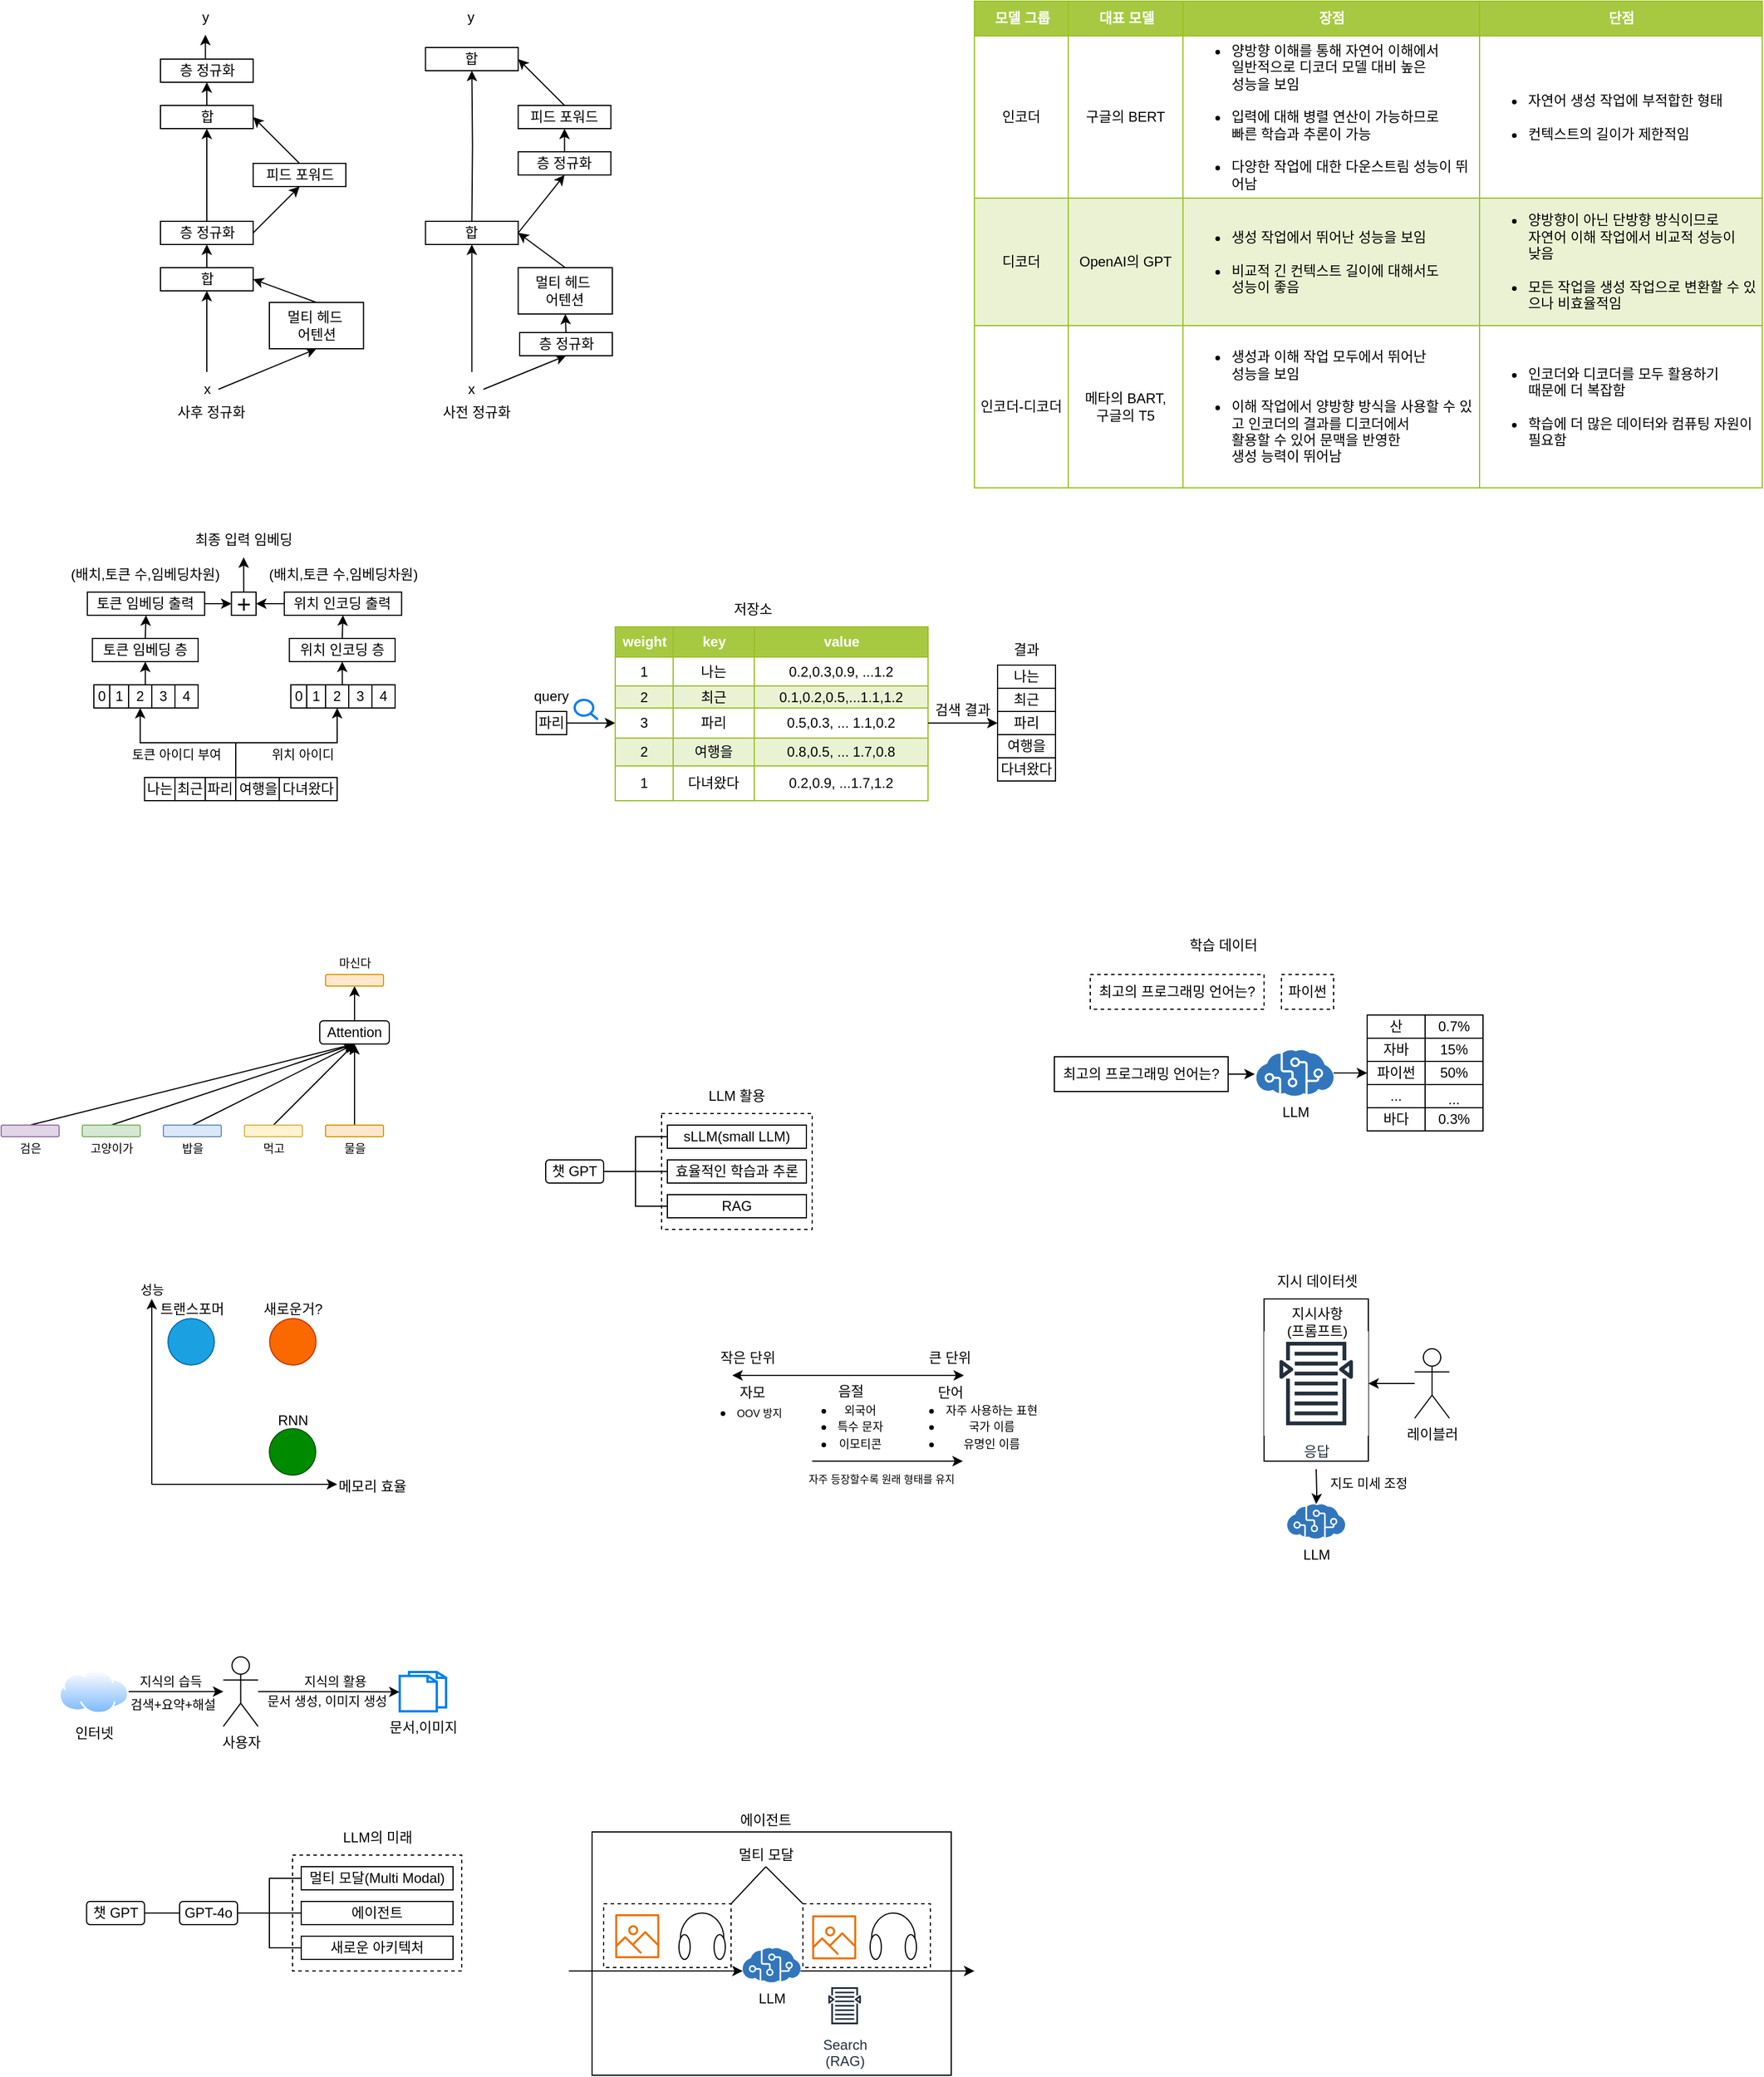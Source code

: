 <mxfile version="24.7.7">
  <diagram name="페이지-1" id="ukxxMPAlmyM7oNkTWLQT">
    <mxGraphModel dx="1434" dy="1941" grid="1" gridSize="10" guides="1" tooltips="1" connect="1" arrows="1" fold="1" page="1" pageScale="1" pageWidth="827" pageHeight="1169" math="0" shadow="0">
      <root>
        <mxCell id="0" />
        <mxCell id="1" parent="0" />
        <mxCell id="0hQ1n2YjlXsZmbkTdRMv-29" value="" style="rounded=0;whiteSpace=wrap;html=1;" vertex="1" parent="1">
          <mxGeometry x="1160" y="240" width="90" height="140" as="geometry" />
        </mxCell>
        <mxCell id="VUXOVUJdnFgX3zHBfYaI-144" value="" style="shape=tableRow;horizontal=0;startSize=0;swimlaneHead=0;swimlaneBody=0;top=0;left=0;bottom=0;right=0;dropTarget=0;collapsible=0;recursiveResize=0;expand=0;fontStyle=0;strokeColor=inherit;fillColor=#ffffff;" parent="1" vertex="1">
          <mxGeometry x="600" y="-220" width="270" height="33" as="geometry" />
        </mxCell>
        <mxCell id="VUXOVUJdnFgX3zHBfYaI-145" value="1" style="connectable=0;recursiveResize=0;strokeColor=#98bf21;fillColor=inherit;fontStyle=0;align=center;whiteSpace=wrap;html=1;" parent="VUXOVUJdnFgX3zHBfYaI-144" vertex="1">
          <mxGeometry width="50" height="30" as="geometry">
            <mxRectangle width="93" height="33" as="alternateBounds" />
          </mxGeometry>
        </mxCell>
        <mxCell id="VUXOVUJdnFgX3zHBfYaI-146" value="다녀왔다" style="connectable=0;recursiveResize=0;strokeColor=#98bf21;fillColor=inherit;fontStyle=0;align=center;whiteSpace=wrap;html=1;" parent="VUXOVUJdnFgX3zHBfYaI-144" vertex="1">
          <mxGeometry x="50" width="70" height="30" as="geometry">
            <mxRectangle width="94" height="33" as="alternateBounds" />
          </mxGeometry>
        </mxCell>
        <mxCell id="3yqZF_V5rGoLSmcY_XIU-79" value="" style="rounded=0;whiteSpace=wrap;html=1;fillColor=none;" parent="1" vertex="1">
          <mxGeometry x="580" y="700" width="310" height="210" as="geometry" />
        </mxCell>
        <mxCell id="3yqZF_V5rGoLSmcY_XIU-7" style="rounded=0;orthogonalLoop=1;jettySize=auto;html=1;exitX=0.5;exitY=0;exitDx=0;exitDy=0;entryX=0.5;entryY=1;entryDx=0;entryDy=0;strokeColor=default;" parent="1" source="3yqZF_V5rGoLSmcY_XIU-1" target="3yqZF_V5rGoLSmcY_XIU-6" edge="1">
          <mxGeometry relative="1" as="geometry" />
        </mxCell>
        <mxCell id="3yqZF_V5rGoLSmcY_XIU-1" value="" style="rounded=1;whiteSpace=wrap;html=1;fillColor=#e1d5e7;strokeColor=#9673a6;" parent="1" vertex="1">
          <mxGeometry x="70" y="90" width="50" height="10" as="geometry" />
        </mxCell>
        <mxCell id="3yqZF_V5rGoLSmcY_XIU-9" style="rounded=0;orthogonalLoop=1;jettySize=auto;html=1;exitX=0.5;exitY=0;exitDx=0;exitDy=0;entryX=0.5;entryY=1;entryDx=0;entryDy=0;" parent="1" source="3yqZF_V5rGoLSmcY_XIU-2" target="3yqZF_V5rGoLSmcY_XIU-6" edge="1">
          <mxGeometry relative="1" as="geometry" />
        </mxCell>
        <mxCell id="3yqZF_V5rGoLSmcY_XIU-2" value="" style="rounded=1;whiteSpace=wrap;html=1;fillColor=#d5e8d4;strokeColor=#82b366;" parent="1" vertex="1">
          <mxGeometry x="140" y="90" width="50" height="10" as="geometry" />
        </mxCell>
        <mxCell id="3yqZF_V5rGoLSmcY_XIU-10" style="rounded=0;orthogonalLoop=1;jettySize=auto;html=1;exitX=0.5;exitY=0;exitDx=0;exitDy=0;entryX=0.5;entryY=1;entryDx=0;entryDy=0;" parent="1" source="3yqZF_V5rGoLSmcY_XIU-3" target="3yqZF_V5rGoLSmcY_XIU-6" edge="1">
          <mxGeometry relative="1" as="geometry" />
        </mxCell>
        <mxCell id="3yqZF_V5rGoLSmcY_XIU-3" value="" style="rounded=1;whiteSpace=wrap;html=1;fillColor=#dae8fc;strokeColor=#6c8ebf;" parent="1" vertex="1">
          <mxGeometry x="210" y="90" width="50" height="10" as="geometry" />
        </mxCell>
        <mxCell id="3yqZF_V5rGoLSmcY_XIU-11" style="rounded=0;orthogonalLoop=1;jettySize=auto;html=1;exitX=0.5;exitY=0;exitDx=0;exitDy=0;entryX=0.5;entryY=1;entryDx=0;entryDy=0;" parent="1" source="3yqZF_V5rGoLSmcY_XIU-4" target="3yqZF_V5rGoLSmcY_XIU-6" edge="1">
          <mxGeometry relative="1" as="geometry" />
        </mxCell>
        <mxCell id="3yqZF_V5rGoLSmcY_XIU-4" value="" style="rounded=1;whiteSpace=wrap;html=1;fillColor=#fff2cc;strokeColor=#d6b656;" parent="1" vertex="1">
          <mxGeometry x="280" y="90" width="50" height="10" as="geometry" />
        </mxCell>
        <mxCell id="3yqZF_V5rGoLSmcY_XIU-12" style="edgeStyle=orthogonalEdgeStyle;rounded=0;orthogonalLoop=1;jettySize=auto;html=1;exitX=0.5;exitY=0;exitDx=0;exitDy=0;entryX=0.5;entryY=1;entryDx=0;entryDy=0;" parent="1" source="3yqZF_V5rGoLSmcY_XIU-5" target="3yqZF_V5rGoLSmcY_XIU-6" edge="1">
          <mxGeometry relative="1" as="geometry" />
        </mxCell>
        <mxCell id="3yqZF_V5rGoLSmcY_XIU-5" value="" style="rounded=1;whiteSpace=wrap;html=1;fillColor=#ffe6cc;strokeColor=#d79b00;" parent="1" vertex="1">
          <mxGeometry x="350" y="90" width="50" height="10" as="geometry" />
        </mxCell>
        <mxCell id="3yqZF_V5rGoLSmcY_XIU-13" style="edgeStyle=orthogonalEdgeStyle;rounded=0;orthogonalLoop=1;jettySize=auto;html=1;exitX=0.5;exitY=0;exitDx=0;exitDy=0;entryX=0.5;entryY=1;entryDx=0;entryDy=0;" parent="1" source="3yqZF_V5rGoLSmcY_XIU-6" target="3yqZF_V5rGoLSmcY_XIU-15" edge="1">
          <mxGeometry relative="1" as="geometry">
            <mxPoint x="377.524" y="-70" as="targetPoint" />
          </mxGeometry>
        </mxCell>
        <mxCell id="3yqZF_V5rGoLSmcY_XIU-6" value="Attention" style="rounded=1;whiteSpace=wrap;html=1;" parent="1" vertex="1">
          <mxGeometry x="345" width="60" height="20" as="geometry" />
        </mxCell>
        <mxCell id="3yqZF_V5rGoLSmcY_XIU-15" value="" style="rounded=1;whiteSpace=wrap;html=1;fillColor=#ffe6cc;strokeColor=#d79b00;" parent="1" vertex="1">
          <mxGeometry x="350" y="-40" width="50" height="10" as="geometry" />
        </mxCell>
        <mxCell id="3yqZF_V5rGoLSmcY_XIU-18" value="검은" style="text;html=1;align=center;verticalAlign=middle;whiteSpace=wrap;rounded=0;fontSize=10;" parent="1" vertex="1">
          <mxGeometry x="77.5" y="100" width="35" height="20" as="geometry" />
        </mxCell>
        <mxCell id="3yqZF_V5rGoLSmcY_XIU-19" value="고양이가" style="text;html=1;align=center;verticalAlign=middle;whiteSpace=wrap;rounded=0;fontSize=10;" parent="1" vertex="1">
          <mxGeometry x="143.75" y="100" width="42.5" height="20" as="geometry" />
        </mxCell>
        <mxCell id="3yqZF_V5rGoLSmcY_XIU-20" value="밥을" style="text;html=1;align=center;verticalAlign=middle;whiteSpace=wrap;rounded=0;fontSize=10;" parent="1" vertex="1">
          <mxGeometry x="217.5" y="100" width="35" height="20" as="geometry" />
        </mxCell>
        <mxCell id="3yqZF_V5rGoLSmcY_XIU-21" value="먹고" style="text;html=1;align=center;verticalAlign=middle;whiteSpace=wrap;rounded=0;fontSize=10;" parent="1" vertex="1">
          <mxGeometry x="287.5" y="100" width="35" height="20" as="geometry" />
        </mxCell>
        <mxCell id="3yqZF_V5rGoLSmcY_XIU-22" value="물을" style="text;html=1;align=center;verticalAlign=middle;whiteSpace=wrap;rounded=0;fontSize=10;" parent="1" vertex="1">
          <mxGeometry x="357.5" y="100" width="35" height="20" as="geometry" />
        </mxCell>
        <mxCell id="3yqZF_V5rGoLSmcY_XIU-23" value="마신다" style="text;html=1;align=center;verticalAlign=middle;whiteSpace=wrap;rounded=0;fontSize=10;" parent="1" vertex="1">
          <mxGeometry x="357.5" y="-60" width="35" height="20" as="geometry" />
        </mxCell>
        <mxCell id="3yqZF_V5rGoLSmcY_XIU-24" value="" style="endArrow=classic;html=1;rounded=0;" parent="1" edge="1">
          <mxGeometry width="50" height="50" relative="1" as="geometry">
            <mxPoint x="200" y="400" as="sourcePoint" />
            <mxPoint x="360" y="400" as="targetPoint" />
          </mxGeometry>
        </mxCell>
        <mxCell id="3yqZF_V5rGoLSmcY_XIU-25" value="" style="endArrow=classic;html=1;rounded=0;" parent="1" edge="1">
          <mxGeometry width="50" height="50" relative="1" as="geometry">
            <mxPoint x="200" y="400" as="sourcePoint" />
            <mxPoint x="200" y="240" as="targetPoint" />
          </mxGeometry>
        </mxCell>
        <mxCell id="3yqZF_V5rGoLSmcY_XIU-34" value="성능" style="edgeLabel;html=1;align=center;verticalAlign=middle;resizable=0;points=[];" parent="3yqZF_V5rGoLSmcY_XIU-25" vertex="1" connectable="0">
          <mxGeometry x="0.403" y="-1" relative="1" as="geometry">
            <mxPoint x="-1" y="-56" as="offset" />
          </mxGeometry>
        </mxCell>
        <mxCell id="3yqZF_V5rGoLSmcY_XIU-26" value="" style="ellipse;whiteSpace=wrap;html=1;aspect=fixed;fillColor=#1ba1e2;fontColor=#ffffff;strokeColor=#006EAF;" parent="1" vertex="1">
          <mxGeometry x="214" y="257" width="40" height="40" as="geometry" />
        </mxCell>
        <mxCell id="3yqZF_V5rGoLSmcY_XIU-28" value="트랜스포머" style="text;html=1;align=center;verticalAlign=middle;whiteSpace=wrap;rounded=0;" parent="1" vertex="1">
          <mxGeometry x="201.25" y="234" width="67.5" height="30" as="geometry" />
        </mxCell>
        <mxCell id="3yqZF_V5rGoLSmcY_XIU-29" value="" style="ellipse;whiteSpace=wrap;html=1;aspect=fixed;fillColor=#008a00;fontColor=#ffffff;strokeColor=#005700;" parent="1" vertex="1">
          <mxGeometry x="301.5" y="352" width="40" height="40" as="geometry" />
        </mxCell>
        <mxCell id="3yqZF_V5rGoLSmcY_XIU-30" value="RNN" style="text;html=1;align=center;verticalAlign=middle;whiteSpace=wrap;rounded=0;" parent="1" vertex="1">
          <mxGeometry x="287.5" y="330" width="67.5" height="30" as="geometry" />
        </mxCell>
        <mxCell id="3yqZF_V5rGoLSmcY_XIU-31" value="" style="ellipse;whiteSpace=wrap;html=1;aspect=fixed;fillColor=#fa6800;fontColor=#000000;strokeColor=#C73500;" parent="1" vertex="1">
          <mxGeometry x="301.75" y="257" width="40" height="40" as="geometry" />
        </mxCell>
        <mxCell id="3yqZF_V5rGoLSmcY_XIU-32" value="새로운거?" style="text;html=1;align=center;verticalAlign=middle;whiteSpace=wrap;rounded=0;" parent="1" vertex="1">
          <mxGeometry x="291.75" y="234" width="60" height="30" as="geometry" />
        </mxCell>
        <mxCell id="3yqZF_V5rGoLSmcY_XIU-33" value="메모리 효율" style="text;html=1;align=center;verticalAlign=middle;resizable=0;points=[];autosize=1;strokeColor=none;fillColor=none;" parent="1" vertex="1">
          <mxGeometry x="345" y="387" width="90" height="30" as="geometry" />
        </mxCell>
        <mxCell id="3yqZF_V5rGoLSmcY_XIU-41" style="edgeStyle=orthogonalEdgeStyle;rounded=0;orthogonalLoop=1;jettySize=auto;html=1;exitX=1;exitY=0.5;exitDx=0;exitDy=0;entryX=0;entryY=0.5;entryDx=0;entryDy=0;endArrow=none;endFill=0;" parent="1" source="3yqZF_V5rGoLSmcY_XIU-35" target="3yqZF_V5rGoLSmcY_XIU-39" edge="1">
          <mxGeometry relative="1" as="geometry" />
        </mxCell>
        <mxCell id="3yqZF_V5rGoLSmcY_XIU-42" style="edgeStyle=orthogonalEdgeStyle;rounded=0;orthogonalLoop=1;jettySize=auto;html=1;exitX=1;exitY=0.5;exitDx=0;exitDy=0;entryX=0;entryY=0.5;entryDx=0;entryDy=0;endArrow=none;endFill=0;" parent="1" source="3yqZF_V5rGoLSmcY_XIU-35" target="3yqZF_V5rGoLSmcY_XIU-40" edge="1">
          <mxGeometry relative="1" as="geometry" />
        </mxCell>
        <mxCell id="3yqZF_V5rGoLSmcY_XIU-43" style="edgeStyle=orthogonalEdgeStyle;rounded=0;orthogonalLoop=1;jettySize=auto;html=1;exitX=1;exitY=0.5;exitDx=0;exitDy=0;entryX=0;entryY=0.5;entryDx=0;entryDy=0;endArrow=none;endFill=0;" parent="1" source="3yqZF_V5rGoLSmcY_XIU-35" target="3yqZF_V5rGoLSmcY_XIU-38" edge="1">
          <mxGeometry relative="1" as="geometry" />
        </mxCell>
        <mxCell id="3yqZF_V5rGoLSmcY_XIU-35" value="챗 GPT" style="rounded=1;whiteSpace=wrap;html=1;" parent="1" vertex="1">
          <mxGeometry x="540" y="120" width="50" height="20" as="geometry" />
        </mxCell>
        <mxCell id="3yqZF_V5rGoLSmcY_XIU-36" value="" style="rounded=0;whiteSpace=wrap;html=1;fillColor=none;dashed=1;" parent="1" vertex="1">
          <mxGeometry x="640" y="80" width="130" height="100" as="geometry" />
        </mxCell>
        <mxCell id="3yqZF_V5rGoLSmcY_XIU-37" value="LLM 활용" style="text;html=1;align=center;verticalAlign=middle;whiteSpace=wrap;rounded=0;" parent="1" vertex="1">
          <mxGeometry x="675" y="50" width="60" height="30" as="geometry" />
        </mxCell>
        <mxCell id="3yqZF_V5rGoLSmcY_XIU-38" value="sLLM(small LLM)" style="rounded=0;whiteSpace=wrap;html=1;fillColor=none;" parent="1" vertex="1">
          <mxGeometry x="645" y="90" width="120" height="20" as="geometry" />
        </mxCell>
        <mxCell id="3yqZF_V5rGoLSmcY_XIU-39" value="효율적인 학습과 추론" style="rounded=0;whiteSpace=wrap;html=1;fillColor=none;" parent="1" vertex="1">
          <mxGeometry x="645" y="120" width="120" height="20" as="geometry" />
        </mxCell>
        <mxCell id="3yqZF_V5rGoLSmcY_XIU-40" value="RAG" style="rounded=0;whiteSpace=wrap;html=1;fillColor=none;" parent="1" vertex="1">
          <mxGeometry x="645" y="150" width="120" height="20" as="geometry" />
        </mxCell>
        <mxCell id="3yqZF_V5rGoLSmcY_XIU-47" style="edgeStyle=orthogonalEdgeStyle;rounded=0;orthogonalLoop=1;jettySize=auto;html=1;exitX=1;exitY=0.5;exitDx=0;exitDy=0;" parent="1" source="3yqZF_V5rGoLSmcY_XIU-45" target="3yqZF_V5rGoLSmcY_XIU-46" edge="1">
          <mxGeometry relative="1" as="geometry" />
        </mxCell>
        <mxCell id="3yqZF_V5rGoLSmcY_XIU-48" value="검색+요약+해설" style="edgeLabel;html=1;align=center;verticalAlign=middle;resizable=0;points=[];" parent="3yqZF_V5rGoLSmcY_XIU-47" vertex="1" connectable="0">
          <mxGeometry x="0.045" relative="1" as="geometry">
            <mxPoint x="-5" y="11" as="offset" />
          </mxGeometry>
        </mxCell>
        <mxCell id="3yqZF_V5rGoLSmcY_XIU-45" value="인터넷" style="image;aspect=fixed;perimeter=ellipsePerimeter;html=1;align=center;shadow=0;dashed=0;spacingTop=3;image=img/lib/active_directory/internet_cloud.svg;" parent="1" vertex="1">
          <mxGeometry x="120" y="560" width="60" height="37.8" as="geometry" />
        </mxCell>
        <mxCell id="3yqZF_V5rGoLSmcY_XIU-46" value="사용자" style="shape=umlActor;verticalLabelPosition=bottom;verticalAlign=top;html=1;outlineConnect=0;" parent="1" vertex="1">
          <mxGeometry x="261.75" y="548.9" width="30" height="60" as="geometry" />
        </mxCell>
        <mxCell id="3yqZF_V5rGoLSmcY_XIU-49" value="지식의 습득" style="edgeLabel;html=1;align=center;verticalAlign=middle;resizable=0;points=[];" parent="1" vertex="1" connectable="0">
          <mxGeometry x="215.497" y="570.0" as="geometry" />
        </mxCell>
        <mxCell id="3yqZF_V5rGoLSmcY_XIU-50" value="문서,이미지" style="html=1;verticalLabelPosition=bottom;align=center;labelBackgroundColor=#ffffff;verticalAlign=top;strokeWidth=2;strokeColor=#0080F0;shadow=0;dashed=0;shape=mxgraph.ios7.icons.documents;" parent="1" vertex="1">
          <mxGeometry x="414" y="561.95" width="40" height="33.9" as="geometry" />
        </mxCell>
        <mxCell id="3yqZF_V5rGoLSmcY_XIU-51" style="edgeStyle=orthogonalEdgeStyle;rounded=0;orthogonalLoop=1;jettySize=auto;html=1;entryX=-0.004;entryY=0.509;entryDx=0;entryDy=0;entryPerimeter=0;" parent="1" source="3yqZF_V5rGoLSmcY_XIU-46" target="3yqZF_V5rGoLSmcY_XIU-50" edge="1">
          <mxGeometry relative="1" as="geometry">
            <mxPoint x="300" y="580" as="sourcePoint" />
          </mxGeometry>
        </mxCell>
        <mxCell id="3yqZF_V5rGoLSmcY_XIU-52" value="문서 생성, 이미지 생성" style="edgeLabel;html=1;align=center;verticalAlign=middle;resizable=0;points=[];" parent="3yqZF_V5rGoLSmcY_XIU-51" vertex="1" connectable="0">
          <mxGeometry x="-0.234" y="1" relative="1" as="geometry">
            <mxPoint x="12" y="9" as="offset" />
          </mxGeometry>
        </mxCell>
        <mxCell id="3yqZF_V5rGoLSmcY_XIU-53" value="지식의 활용" style="edgeLabel;html=1;align=center;verticalAlign=middle;resizable=0;points=[];" parent="1" vertex="1" connectable="0">
          <mxGeometry x="357.497" y="570.0" as="geometry" />
        </mxCell>
        <mxCell id="3yqZF_V5rGoLSmcY_XIU-54" style="edgeStyle=orthogonalEdgeStyle;rounded=0;orthogonalLoop=1;jettySize=auto;html=1;exitX=1;exitY=0.5;exitDx=0;exitDy=0;entryX=0;entryY=0.5;entryDx=0;entryDy=0;endArrow=none;endFill=0;" parent="1" source="3yqZF_V5rGoLSmcY_XIU-57" target="3yqZF_V5rGoLSmcY_XIU-61" edge="1">
          <mxGeometry relative="1" as="geometry" />
        </mxCell>
        <mxCell id="3yqZF_V5rGoLSmcY_XIU-55" style="edgeStyle=orthogonalEdgeStyle;rounded=0;orthogonalLoop=1;jettySize=auto;html=1;exitX=1;exitY=0.5;exitDx=0;exitDy=0;entryX=0;entryY=0.5;entryDx=0;entryDy=0;endArrow=none;endFill=0;" parent="1" source="3yqZF_V5rGoLSmcY_XIU-57" target="3yqZF_V5rGoLSmcY_XIU-62" edge="1">
          <mxGeometry relative="1" as="geometry" />
        </mxCell>
        <mxCell id="3yqZF_V5rGoLSmcY_XIU-56" style="edgeStyle=orthogonalEdgeStyle;rounded=0;orthogonalLoop=1;jettySize=auto;html=1;exitX=1;exitY=0.5;exitDx=0;exitDy=0;entryX=0;entryY=0.5;entryDx=0;entryDy=0;endArrow=none;endFill=0;" parent="1" source="3yqZF_V5rGoLSmcY_XIU-57" target="3yqZF_V5rGoLSmcY_XIU-60" edge="1">
          <mxGeometry relative="1" as="geometry" />
        </mxCell>
        <mxCell id="3yqZF_V5rGoLSmcY_XIU-57" value="GPT-4o" style="rounded=1;whiteSpace=wrap;html=1;" parent="1" vertex="1">
          <mxGeometry x="224" y="760" width="50" height="20" as="geometry" />
        </mxCell>
        <mxCell id="3yqZF_V5rGoLSmcY_XIU-58" value="" style="rounded=0;whiteSpace=wrap;html=1;fillColor=none;dashed=1;" parent="1" vertex="1">
          <mxGeometry x="321.5" y="720" width="146" height="100" as="geometry" />
        </mxCell>
        <mxCell id="3yqZF_V5rGoLSmcY_XIU-59" value="LLM의 미래" style="text;html=1;align=center;verticalAlign=middle;whiteSpace=wrap;rounded=0;" parent="1" vertex="1">
          <mxGeometry x="360" y="690" width="70" height="30" as="geometry" />
        </mxCell>
        <mxCell id="3yqZF_V5rGoLSmcY_XIU-60" value="멀티 모달(Multi Modal)" style="rounded=0;whiteSpace=wrap;html=1;fillColor=none;" parent="1" vertex="1">
          <mxGeometry x="329" y="730" width="131" height="20" as="geometry" />
        </mxCell>
        <mxCell id="3yqZF_V5rGoLSmcY_XIU-61" value="에이전트" style="rounded=0;whiteSpace=wrap;html=1;fillColor=none;" parent="1" vertex="1">
          <mxGeometry x="329" y="760" width="131" height="20" as="geometry" />
        </mxCell>
        <mxCell id="3yqZF_V5rGoLSmcY_XIU-62" value="새로운 아키텍처" style="rounded=0;whiteSpace=wrap;html=1;fillColor=none;" parent="1" vertex="1">
          <mxGeometry x="329" y="790" width="131" height="20" as="geometry" />
        </mxCell>
        <mxCell id="3yqZF_V5rGoLSmcY_XIU-65" style="edgeStyle=orthogonalEdgeStyle;rounded=0;orthogonalLoop=1;jettySize=auto;html=1;exitX=1;exitY=0.5;exitDx=0;exitDy=0;entryX=0;entryY=0.5;entryDx=0;entryDy=0;endArrow=none;endFill=0;" parent="1" source="3yqZF_V5rGoLSmcY_XIU-64" target="3yqZF_V5rGoLSmcY_XIU-57" edge="1">
          <mxGeometry relative="1" as="geometry" />
        </mxCell>
        <mxCell id="3yqZF_V5rGoLSmcY_XIU-64" value="챗 GPT" style="rounded=1;whiteSpace=wrap;html=1;" parent="1" vertex="1">
          <mxGeometry x="143.75" y="760" width="50" height="20" as="geometry" />
        </mxCell>
        <mxCell id="3yqZF_V5rGoLSmcY_XIU-66" value="" style="sketch=0;outlineConnect=0;fontColor=#232F3E;gradientColor=none;fillColor=#ED7100;strokeColor=none;dashed=0;verticalLabelPosition=bottom;verticalAlign=top;align=center;html=1;fontSize=12;fontStyle=0;aspect=fixed;pointerEvents=1;shape=mxgraph.aws4.container_registry_image;" parent="1" vertex="1">
          <mxGeometry x="600" y="771" width="38" height="38" as="geometry" />
        </mxCell>
        <mxCell id="3yqZF_V5rGoLSmcY_XIU-67" value="" style="verticalLabelPosition=bottom;shadow=0;dashed=0;align=center;html=1;verticalAlign=top;shape=mxgraph.electrical.radio.headphones;pointerEvents=1;" parent="1" vertex="1">
          <mxGeometry x="655" y="770" width="40" height="40" as="geometry" />
        </mxCell>
        <mxCell id="3yqZF_V5rGoLSmcY_XIU-68" value="LLM" style="image;sketch=0;aspect=fixed;html=1;points=[];align=center;fontSize=12;image=img/lib/mscae/Cognitive_Services.svg;" parent="1" vertex="1">
          <mxGeometry x="710" y="800" width="50" height="30" as="geometry" />
        </mxCell>
        <mxCell id="3yqZF_V5rGoLSmcY_XIU-69" value="" style="endArrow=classic;html=1;rounded=0;" parent="1" edge="1">
          <mxGeometry width="50" height="50" relative="1" as="geometry">
            <mxPoint x="560" y="820" as="sourcePoint" />
            <mxPoint x="710" y="820" as="targetPoint" />
          </mxGeometry>
        </mxCell>
        <mxCell id="3yqZF_V5rGoLSmcY_XIU-70" value="" style="sketch=0;outlineConnect=0;fontColor=#232F3E;gradientColor=none;fillColor=#ED7100;strokeColor=none;dashed=0;verticalLabelPosition=bottom;verticalAlign=top;align=center;html=1;fontSize=12;fontStyle=0;aspect=fixed;pointerEvents=1;shape=mxgraph.aws4.container_registry_image;" parent="1" vertex="1">
          <mxGeometry x="770" y="772" width="38" height="38" as="geometry" />
        </mxCell>
        <mxCell id="3yqZF_V5rGoLSmcY_XIU-71" value="" style="verticalLabelPosition=bottom;shadow=0;dashed=0;align=center;html=1;verticalAlign=top;shape=mxgraph.electrical.radio.headphones;pointerEvents=1;" parent="1" vertex="1">
          <mxGeometry x="820" y="770" width="40" height="40" as="geometry" />
        </mxCell>
        <mxCell id="3yqZF_V5rGoLSmcY_XIU-72" value="" style="endArrow=classic;html=1;rounded=0;" parent="1" edge="1">
          <mxGeometry width="50" height="50" relative="1" as="geometry">
            <mxPoint x="760" y="820" as="sourcePoint" />
            <mxPoint x="910" y="820" as="targetPoint" />
          </mxGeometry>
        </mxCell>
        <mxCell id="3yqZF_V5rGoLSmcY_XIU-75" style="rounded=0;orthogonalLoop=1;jettySize=auto;html=1;exitX=1;exitY=0;exitDx=0;exitDy=0;endArrow=none;endFill=0;" parent="1" source="3yqZF_V5rGoLSmcY_XIU-73" edge="1">
          <mxGeometry relative="1" as="geometry">
            <mxPoint x="730" y="730" as="targetPoint" />
          </mxGeometry>
        </mxCell>
        <mxCell id="3yqZF_V5rGoLSmcY_XIU-73" value="" style="rounded=0;whiteSpace=wrap;html=1;fillColor=none;dashed=1;" parent="1" vertex="1">
          <mxGeometry x="590" y="762" width="110" height="55" as="geometry" />
        </mxCell>
        <mxCell id="3yqZF_V5rGoLSmcY_XIU-76" style="rounded=0;orthogonalLoop=1;jettySize=auto;html=1;exitX=0;exitY=0;exitDx=0;exitDy=0;endArrow=none;endFill=0;" parent="1" source="3yqZF_V5rGoLSmcY_XIU-74" edge="1">
          <mxGeometry relative="1" as="geometry">
            <mxPoint x="730" y="730" as="targetPoint" />
          </mxGeometry>
        </mxCell>
        <mxCell id="3yqZF_V5rGoLSmcY_XIU-74" value="" style="rounded=0;whiteSpace=wrap;html=1;fillColor=none;dashed=1;" parent="1" vertex="1">
          <mxGeometry x="762" y="762" width="110" height="55" as="geometry" />
        </mxCell>
        <mxCell id="3yqZF_V5rGoLSmcY_XIU-77" value="멀티 모달&amp;nbsp;" style="text;html=1;align=center;verticalAlign=middle;whiteSpace=wrap;rounded=0;" parent="1" vertex="1">
          <mxGeometry x="702" y="710" width="60" height="20" as="geometry" />
        </mxCell>
        <mxCell id="3yqZF_V5rGoLSmcY_XIU-78" value="Search&lt;br&gt;&lt;div&gt;(RAG)&lt;/div&gt;" style="sketch=0;outlineConnect=0;fontColor=#232F3E;gradientColor=none;strokeColor=#232F3E;fillColor=#ffffff;dashed=0;verticalLabelPosition=bottom;verticalAlign=top;align=center;html=1;fontSize=12;fontStyle=0;aspect=fixed;shape=mxgraph.aws4.resourceIcon;resIcon=mxgraph.aws4.search_documents;" parent="1" vertex="1">
          <mxGeometry x="778" y="830" width="40" height="40" as="geometry" />
        </mxCell>
        <mxCell id="3yqZF_V5rGoLSmcY_XIU-81" value="에이전트" style="text;html=1;align=center;verticalAlign=middle;whiteSpace=wrap;rounded=0;" parent="1" vertex="1">
          <mxGeometry x="700" y="680" width="60" height="20" as="geometry" />
        </mxCell>
        <mxCell id="VUXOVUJdnFgX3zHBfYaI-8" value="" style="endArrow=classic;startArrow=classic;html=1;rounded=0;" parent="1" edge="1">
          <mxGeometry width="50" height="50" relative="1" as="geometry">
            <mxPoint x="701" y="306" as="sourcePoint" />
            <mxPoint x="901" y="306" as="targetPoint" />
          </mxGeometry>
        </mxCell>
        <mxCell id="VUXOVUJdnFgX3zHBfYaI-9" value="음절" style="text;html=1;align=center;verticalAlign=middle;whiteSpace=wrap;rounded=0;" parent="1" vertex="1">
          <mxGeometry x="787" y="310" width="33" height="20" as="geometry" />
        </mxCell>
        <mxCell id="VUXOVUJdnFgX3zHBfYaI-10" value="단어" style="text;html=1;align=center;verticalAlign=middle;whiteSpace=wrap;rounded=0;" parent="1" vertex="1">
          <mxGeometry x="872.75" y="311" width="33" height="20" as="geometry" />
        </mxCell>
        <mxCell id="VUXOVUJdnFgX3zHBfYaI-11" value="자모" style="text;html=1;align=center;verticalAlign=middle;whiteSpace=wrap;rounded=0;" parent="1" vertex="1">
          <mxGeometry x="702" y="311" width="33" height="20" as="geometry" />
        </mxCell>
        <mxCell id="VUXOVUJdnFgX3zHBfYaI-16" value="작은 단위" style="text;html=1;align=center;verticalAlign=middle;whiteSpace=wrap;rounded=0;" parent="1" vertex="1">
          <mxGeometry x="686.75" y="284" width="55" height="13" as="geometry" />
        </mxCell>
        <mxCell id="VUXOVUJdnFgX3zHBfYaI-17" value="큰 단위" style="text;html=1;align=center;verticalAlign=middle;whiteSpace=wrap;rounded=0;" parent="1" vertex="1">
          <mxGeometry x="865.13" y="284" width="48.25" height="13" as="geometry" />
        </mxCell>
        <mxCell id="VUXOVUJdnFgX3zHBfYaI-19" value="&lt;ul&gt;&lt;li&gt;&lt;font style=&quot;font-size: 9px;&quot;&gt;OOV 방지&lt;/font&gt;&lt;/li&gt;&lt;/ul&gt;" style="text;html=1;align=center;verticalAlign=middle;whiteSpace=wrap;rounded=0;" parent="1" vertex="1">
          <mxGeometry x="655" y="323" width="98.5" height="29" as="geometry" />
        </mxCell>
        <mxCell id="VUXOVUJdnFgX3zHBfYaI-20" value="&lt;ul&gt;&lt;li&gt;&lt;font size=&quot;1&quot;&gt;외국어&lt;/font&gt;&lt;/li&gt;&lt;li&gt;&lt;font size=&quot;1&quot;&gt;특수 문자&lt;/font&gt;&lt;/li&gt;&lt;li&gt;&lt;font size=&quot;1&quot;&gt;이모티콘&lt;/font&gt;&lt;/li&gt;&lt;/ul&gt;" style="text;html=1;align=center;verticalAlign=middle;whiteSpace=wrap;rounded=0;" parent="1" vertex="1">
          <mxGeometry x="741.75" y="335" width="98.5" height="29" as="geometry" />
        </mxCell>
        <mxCell id="VUXOVUJdnFgX3zHBfYaI-21" value="&lt;ul&gt;&lt;li&gt;&lt;font size=&quot;1&quot;&gt;자주 사용하는 표현&lt;/font&gt;&lt;/li&gt;&lt;li&gt;&lt;font size=&quot;1&quot;&gt;국가 이름&lt;/font&gt;&lt;/li&gt;&lt;li&gt;&lt;font size=&quot;1&quot;&gt;유명인 이름&lt;/font&gt;&lt;/li&gt;&lt;/ul&gt;" style="text;html=1;align=center;verticalAlign=middle;whiteSpace=wrap;rounded=0;" parent="1" vertex="1">
          <mxGeometry x="840.25" y="335" width="130" height="29" as="geometry" />
        </mxCell>
        <mxCell id="VUXOVUJdnFgX3zHBfYaI-22" value="" style="endArrow=classic;html=1;rounded=0;" parent="1" edge="1">
          <mxGeometry width="50" height="50" relative="1" as="geometry">
            <mxPoint x="770" y="380" as="sourcePoint" />
            <mxPoint x="900" y="380" as="targetPoint" />
          </mxGeometry>
        </mxCell>
        <mxCell id="VUXOVUJdnFgX3zHBfYaI-23" value="&lt;font style=&quot;font-size: 9px;&quot;&gt;자주 등장할수록 원래 형태를 유지&lt;/font&gt;" style="text;html=1;align=center;verticalAlign=middle;whiteSpace=wrap;rounded=0;" parent="1" vertex="1">
          <mxGeometry x="735" y="380" width="190" height="30" as="geometry" />
        </mxCell>
        <mxCell id="VUXOVUJdnFgX3zHBfYaI-41" value="" style="group" parent="1" vertex="1" connectable="0">
          <mxGeometry x="193.75" y="-210" width="166.25" height="20" as="geometry" />
        </mxCell>
        <mxCell id="VUXOVUJdnFgX3zHBfYaI-24" value="나는" style="rounded=0;whiteSpace=wrap;html=1;" parent="VUXOVUJdnFgX3zHBfYaI-41" vertex="1">
          <mxGeometry width="26.25" height="20" as="geometry" />
        </mxCell>
        <mxCell id="VUXOVUJdnFgX3zHBfYaI-25" value="최근" style="rounded=0;whiteSpace=wrap;html=1;" parent="VUXOVUJdnFgX3zHBfYaI-41" vertex="1">
          <mxGeometry x="26.25" width="26.25" height="20" as="geometry" />
        </mxCell>
        <mxCell id="VUXOVUJdnFgX3zHBfYaI-26" value="파리" style="rounded=0;whiteSpace=wrap;html=1;" parent="VUXOVUJdnFgX3zHBfYaI-41" vertex="1">
          <mxGeometry x="52.5" width="26.25" height="20" as="geometry" />
        </mxCell>
        <mxCell id="VUXOVUJdnFgX3zHBfYaI-27" value="여행을" style="rounded=0;whiteSpace=wrap;html=1;" parent="VUXOVUJdnFgX3zHBfYaI-41" vertex="1">
          <mxGeometry x="78.75" width="37.5" height="20" as="geometry" />
        </mxCell>
        <mxCell id="VUXOVUJdnFgX3zHBfYaI-28" value="다녀왔다" style="rounded=0;whiteSpace=wrap;html=1;" parent="VUXOVUJdnFgX3zHBfYaI-41" vertex="1">
          <mxGeometry x="116.25" width="50" height="20" as="geometry" />
        </mxCell>
        <mxCell id="VUXOVUJdnFgX3zHBfYaI-42" value="" style="group" parent="1" vertex="1" connectable="0">
          <mxGeometry x="320" y="-290" width="90" height="20" as="geometry" />
        </mxCell>
        <mxCell id="VUXOVUJdnFgX3zHBfYaI-36" value="0" style="rounded=0;whiteSpace=wrap;html=1;" parent="VUXOVUJdnFgX3zHBfYaI-42" vertex="1">
          <mxGeometry width="13.75" height="20" as="geometry" />
        </mxCell>
        <mxCell id="VUXOVUJdnFgX3zHBfYaI-37" value="1" style="rounded=0;whiteSpace=wrap;html=1;" parent="VUXOVUJdnFgX3zHBfYaI-42" vertex="1">
          <mxGeometry x="13.75" width="16.25" height="20" as="geometry" />
        </mxCell>
        <mxCell id="VUXOVUJdnFgX3zHBfYaI-38" value="2" style="rounded=0;whiteSpace=wrap;html=1;" parent="VUXOVUJdnFgX3zHBfYaI-42" vertex="1">
          <mxGeometry x="30" width="20" height="20" as="geometry" />
        </mxCell>
        <mxCell id="VUXOVUJdnFgX3zHBfYaI-39" value="3" style="rounded=0;whiteSpace=wrap;html=1;" parent="VUXOVUJdnFgX3zHBfYaI-42" vertex="1">
          <mxGeometry x="50" width="20" height="20" as="geometry" />
        </mxCell>
        <mxCell id="VUXOVUJdnFgX3zHBfYaI-40" value="4" style="rounded=0;whiteSpace=wrap;html=1;" parent="VUXOVUJdnFgX3zHBfYaI-42" vertex="1">
          <mxGeometry x="70" width="20" height="20" as="geometry" />
        </mxCell>
        <mxCell id="VUXOVUJdnFgX3zHBfYaI-43" value="" style="group" parent="1" vertex="1" connectable="0">
          <mxGeometry x="150" y="-290" width="90" height="20" as="geometry" />
        </mxCell>
        <mxCell id="VUXOVUJdnFgX3zHBfYaI-30" value="0" style="rounded=0;whiteSpace=wrap;html=1;" parent="VUXOVUJdnFgX3zHBfYaI-43" vertex="1">
          <mxGeometry width="13.75" height="20" as="geometry" />
        </mxCell>
        <mxCell id="VUXOVUJdnFgX3zHBfYaI-31" value="1" style="rounded=0;whiteSpace=wrap;html=1;" parent="VUXOVUJdnFgX3zHBfYaI-43" vertex="1">
          <mxGeometry x="13.75" width="16.25" height="20" as="geometry" />
        </mxCell>
        <mxCell id="VUXOVUJdnFgX3zHBfYaI-32" value="2" style="rounded=0;whiteSpace=wrap;html=1;" parent="VUXOVUJdnFgX3zHBfYaI-43" vertex="1">
          <mxGeometry x="30" width="20" height="20" as="geometry" />
        </mxCell>
        <mxCell id="VUXOVUJdnFgX3zHBfYaI-33" value="3" style="rounded=0;whiteSpace=wrap;html=1;" parent="VUXOVUJdnFgX3zHBfYaI-43" vertex="1">
          <mxGeometry x="50" width="20" height="20" as="geometry" />
        </mxCell>
        <mxCell id="VUXOVUJdnFgX3zHBfYaI-34" value="4" style="rounded=0;whiteSpace=wrap;html=1;" parent="VUXOVUJdnFgX3zHBfYaI-43" vertex="1">
          <mxGeometry x="70" width="20" height="20" as="geometry" />
        </mxCell>
        <mxCell id="VUXOVUJdnFgX3zHBfYaI-44" style="edgeStyle=orthogonalEdgeStyle;rounded=0;orthogonalLoop=1;jettySize=auto;html=1;exitX=0;exitY=0;exitDx=0;exitDy=0;entryX=0.5;entryY=1;entryDx=0;entryDy=0;" parent="1" source="VUXOVUJdnFgX3zHBfYaI-27" target="VUXOVUJdnFgX3zHBfYaI-32" edge="1">
          <mxGeometry relative="1" as="geometry" />
        </mxCell>
        <mxCell id="VUXOVUJdnFgX3zHBfYaI-47" value="토큰 아이디 부여" style="edgeLabel;html=1;align=center;verticalAlign=middle;resizable=0;points=[];" parent="VUXOVUJdnFgX3zHBfYaI-44" vertex="1" connectable="0">
          <mxGeometry x="0.152" y="-2" relative="1" as="geometry">
            <mxPoint y="12" as="offset" />
          </mxGeometry>
        </mxCell>
        <mxCell id="VUXOVUJdnFgX3zHBfYaI-46" style="edgeStyle=orthogonalEdgeStyle;rounded=0;orthogonalLoop=1;jettySize=auto;html=1;exitX=1;exitY=0;exitDx=0;exitDy=0;entryX=0.5;entryY=1;entryDx=0;entryDy=0;" parent="1" source="VUXOVUJdnFgX3zHBfYaI-26" target="VUXOVUJdnFgX3zHBfYaI-38" edge="1">
          <mxGeometry relative="1" as="geometry" />
        </mxCell>
        <mxCell id="VUXOVUJdnFgX3zHBfYaI-48" value="위치 아이디" style="edgeLabel;html=1;align=center;verticalAlign=middle;resizable=0;points=[];" parent="VUXOVUJdnFgX3zHBfYaI-46" vertex="1" connectable="0">
          <mxGeometry x="0.514" y="-3" relative="1" as="geometry">
            <mxPoint x="-24" y="7" as="offset" />
          </mxGeometry>
        </mxCell>
        <mxCell id="VUXOVUJdnFgX3zHBfYaI-69" style="edgeStyle=orthogonalEdgeStyle;rounded=0;orthogonalLoop=1;jettySize=auto;html=1;exitX=0.5;exitY=0;exitDx=0;exitDy=0;entryX=0.5;entryY=1;entryDx=0;entryDy=0;" parent="1" source="VUXOVUJdnFgX3zHBfYaI-49" target="VUXOVUJdnFgX3zHBfYaI-53" edge="1">
          <mxGeometry relative="1" as="geometry" />
        </mxCell>
        <mxCell id="VUXOVUJdnFgX3zHBfYaI-49" value="토큰 임베딩 층" style="rounded=0;whiteSpace=wrap;html=1;" parent="1" vertex="1">
          <mxGeometry x="148.75" y="-330" width="91.25" height="20" as="geometry" />
        </mxCell>
        <mxCell id="VUXOVUJdnFgX3zHBfYaI-68" style="edgeStyle=orthogonalEdgeStyle;rounded=0;orthogonalLoop=1;jettySize=auto;html=1;exitX=0.5;exitY=0;exitDx=0;exitDy=0;entryX=0.5;entryY=1;entryDx=0;entryDy=0;" parent="1" source="VUXOVUJdnFgX3zHBfYaI-50" target="VUXOVUJdnFgX3zHBfYaI-54" edge="1">
          <mxGeometry relative="1" as="geometry" />
        </mxCell>
        <mxCell id="VUXOVUJdnFgX3zHBfYaI-50" value="위치 인코딩 층" style="rounded=0;whiteSpace=wrap;html=1;" parent="1" vertex="1">
          <mxGeometry x="318.75" y="-330" width="91.25" height="20" as="geometry" />
        </mxCell>
        <mxCell id="VUXOVUJdnFgX3zHBfYaI-51" style="edgeStyle=orthogonalEdgeStyle;rounded=0;orthogonalLoop=1;jettySize=auto;html=1;exitX=0.5;exitY=0;exitDx=0;exitDy=0;entryX=0.5;entryY=1;entryDx=0;entryDy=0;" parent="1" source="VUXOVUJdnFgX3zHBfYaI-32" target="VUXOVUJdnFgX3zHBfYaI-49" edge="1">
          <mxGeometry relative="1" as="geometry" />
        </mxCell>
        <mxCell id="VUXOVUJdnFgX3zHBfYaI-52" style="edgeStyle=orthogonalEdgeStyle;rounded=0;orthogonalLoop=1;jettySize=auto;html=1;exitX=0.5;exitY=0;exitDx=0;exitDy=0;entryX=0.5;entryY=1;entryDx=0;entryDy=0;" parent="1" source="VUXOVUJdnFgX3zHBfYaI-38" target="VUXOVUJdnFgX3zHBfYaI-50" edge="1">
          <mxGeometry relative="1" as="geometry" />
        </mxCell>
        <mxCell id="VUXOVUJdnFgX3zHBfYaI-65" style="edgeStyle=orthogonalEdgeStyle;rounded=0;orthogonalLoop=1;jettySize=auto;html=1;exitX=1;exitY=0.5;exitDx=0;exitDy=0;entryX=0;entryY=0.5;entryDx=0;entryDy=0;" parent="1" source="VUXOVUJdnFgX3zHBfYaI-53" target="VUXOVUJdnFgX3zHBfYaI-62" edge="1">
          <mxGeometry relative="1" as="geometry" />
        </mxCell>
        <mxCell id="VUXOVUJdnFgX3zHBfYaI-53" value="토큰 임베딩 출력" style="rounded=0;whiteSpace=wrap;html=1;" parent="1" vertex="1">
          <mxGeometry x="144.38" y="-370" width="101.25" height="20" as="geometry" />
        </mxCell>
        <mxCell id="VUXOVUJdnFgX3zHBfYaI-64" style="edgeStyle=orthogonalEdgeStyle;rounded=0;orthogonalLoop=1;jettySize=auto;html=1;exitX=0;exitY=0.5;exitDx=0;exitDy=0;entryX=1;entryY=0.5;entryDx=0;entryDy=0;" parent="1" source="VUXOVUJdnFgX3zHBfYaI-54" target="VUXOVUJdnFgX3zHBfYaI-62" edge="1">
          <mxGeometry relative="1" as="geometry" />
        </mxCell>
        <mxCell id="VUXOVUJdnFgX3zHBfYaI-54" value="위치 인코딩 출력" style="rounded=0;whiteSpace=wrap;html=1;" parent="1" vertex="1">
          <mxGeometry x="314.38" y="-370" width="101.25" height="20" as="geometry" />
        </mxCell>
        <mxCell id="VUXOVUJdnFgX3zHBfYaI-66" style="edgeStyle=orthogonalEdgeStyle;rounded=0;orthogonalLoop=1;jettySize=auto;html=1;exitX=0.5;exitY=0;exitDx=0;exitDy=0;" parent="1" source="VUXOVUJdnFgX3zHBfYaI-62" edge="1">
          <mxGeometry relative="1" as="geometry">
            <mxPoint x="279.286" y="-400" as="targetPoint" />
          </mxGeometry>
        </mxCell>
        <mxCell id="VUXOVUJdnFgX3zHBfYaI-62" value="&lt;font style=&quot;font-size: 21px;&quot;&gt;+&lt;/font&gt;" style="rounded=0;whiteSpace=wrap;html=1;" parent="1" vertex="1">
          <mxGeometry x="268.75" y="-370" width="21.25" height="20" as="geometry" />
        </mxCell>
        <mxCell id="VUXOVUJdnFgX3zHBfYaI-67" value="최종 입력 임베딩" style="text;html=1;align=center;verticalAlign=middle;whiteSpace=wrap;rounded=0;" parent="1" vertex="1">
          <mxGeometry x="229.06" y="-430" width="100.62" height="30" as="geometry" />
        </mxCell>
        <mxCell id="VUXOVUJdnFgX3zHBfYaI-70" value="(배치,토큰 수,임베딩차원)" style="text;html=1;align=center;verticalAlign=middle;whiteSpace=wrap;rounded=0;" parent="1" vertex="1">
          <mxGeometry x="292.5" y="-400" width="145" height="30" as="geometry" />
        </mxCell>
        <mxCell id="VUXOVUJdnFgX3zHBfYaI-71" value="(배치,토큰 수,임베딩차원)" style="text;html=1;align=center;verticalAlign=middle;whiteSpace=wrap;rounded=0;" parent="1" vertex="1">
          <mxGeometry x="121.88" y="-400" width="145" height="30" as="geometry" />
        </mxCell>
        <mxCell id="VUXOVUJdnFgX3zHBfYaI-148" style="edgeStyle=orthogonalEdgeStyle;rounded=0;orthogonalLoop=1;jettySize=auto;html=1;exitX=1;exitY=0.5;exitDx=0;exitDy=0;entryX=0;entryY=0.5;entryDx=0;entryDy=0;" parent="1" source="VUXOVUJdnFgX3zHBfYaI-72" target="VUXOVUJdnFgX3zHBfYaI-132" edge="1">
          <mxGeometry relative="1" as="geometry" />
        </mxCell>
        <mxCell id="VUXOVUJdnFgX3zHBfYaI-72" value="파리" style="rounded=0;whiteSpace=wrap;html=1;" parent="1" vertex="1">
          <mxGeometry x="531.88" y="-267" width="26.25" height="20" as="geometry" />
        </mxCell>
        <mxCell id="VUXOVUJdnFgX3zHBfYaI-119" value="Assets" style="childLayout=tableLayout;recursiveResize=0;strokeColor=#98bf21;fillColor=#A7C942;shadow=0;" parent="1" vertex="1">
          <mxGeometry x="600" y="-340" width="270" height="120" as="geometry" />
        </mxCell>
        <mxCell id="VUXOVUJdnFgX3zHBfYaI-120" style="shape=tableRow;horizontal=0;startSize=0;swimlaneHead=0;swimlaneBody=0;top=0;left=0;bottom=0;right=0;dropTarget=0;collapsible=0;recursiveResize=0;expand=0;fontStyle=0;strokeColor=inherit;fillColor=#ffffff;" parent="VUXOVUJdnFgX3zHBfYaI-119" vertex="1">
          <mxGeometry width="270" height="26" as="geometry" />
        </mxCell>
        <mxCell id="VUXOVUJdnFgX3zHBfYaI-121" value="weight" style="connectable=0;recursiveResize=0;strokeColor=inherit;fillColor=#A7C942;align=center;fontStyle=1;fontColor=#FFFFFF;html=1;" parent="VUXOVUJdnFgX3zHBfYaI-120" vertex="1">
          <mxGeometry width="50" height="26" as="geometry">
            <mxRectangle width="50" height="26" as="alternateBounds" />
          </mxGeometry>
        </mxCell>
        <mxCell id="VUXOVUJdnFgX3zHBfYaI-122" value="key" style="connectable=0;recursiveResize=0;strokeColor=inherit;fillColor=#A7C942;align=center;fontStyle=1;fontColor=#FFFFFF;html=1;" parent="VUXOVUJdnFgX3zHBfYaI-120" vertex="1">
          <mxGeometry x="50" width="70" height="26" as="geometry">
            <mxRectangle width="70" height="26" as="alternateBounds" />
          </mxGeometry>
        </mxCell>
        <mxCell id="VUXOVUJdnFgX3zHBfYaI-123" value="value" style="connectable=0;recursiveResize=0;strokeColor=inherit;fillColor=#A7C942;align=center;fontStyle=1;fontColor=#FFFFFF;html=1;" parent="VUXOVUJdnFgX3zHBfYaI-120" vertex="1">
          <mxGeometry x="120" width="150" height="26" as="geometry">
            <mxRectangle width="150" height="26" as="alternateBounds" />
          </mxGeometry>
        </mxCell>
        <mxCell id="VUXOVUJdnFgX3zHBfYaI-124" value="" style="shape=tableRow;horizontal=0;startSize=0;swimlaneHead=0;swimlaneBody=0;top=0;left=0;bottom=0;right=0;dropTarget=0;collapsible=0;recursiveResize=0;expand=0;fontStyle=0;strokeColor=inherit;fillColor=#ffffff;" parent="VUXOVUJdnFgX3zHBfYaI-119" vertex="1">
          <mxGeometry y="26" width="270" height="25" as="geometry" />
        </mxCell>
        <mxCell id="VUXOVUJdnFgX3zHBfYaI-125" value="1" style="connectable=0;recursiveResize=0;strokeColor=inherit;fillColor=inherit;align=center;whiteSpace=wrap;html=1;" parent="VUXOVUJdnFgX3zHBfYaI-124" vertex="1">
          <mxGeometry width="50" height="25" as="geometry">
            <mxRectangle width="50" height="25" as="alternateBounds" />
          </mxGeometry>
        </mxCell>
        <mxCell id="VUXOVUJdnFgX3zHBfYaI-126" value="나는" style="connectable=0;recursiveResize=0;strokeColor=inherit;fillColor=inherit;align=center;whiteSpace=wrap;html=1;" parent="VUXOVUJdnFgX3zHBfYaI-124" vertex="1">
          <mxGeometry x="50" width="70" height="25" as="geometry">
            <mxRectangle width="70" height="25" as="alternateBounds" />
          </mxGeometry>
        </mxCell>
        <mxCell id="VUXOVUJdnFgX3zHBfYaI-127" value="0.2,0.3,0.9, ...1.2" style="connectable=0;recursiveResize=0;strokeColor=inherit;fillColor=inherit;align=center;whiteSpace=wrap;html=1;" parent="VUXOVUJdnFgX3zHBfYaI-124" vertex="1">
          <mxGeometry x="120" width="150" height="25" as="geometry">
            <mxRectangle width="150" height="25" as="alternateBounds" />
          </mxGeometry>
        </mxCell>
        <mxCell id="VUXOVUJdnFgX3zHBfYaI-128" value="" style="shape=tableRow;horizontal=0;startSize=0;swimlaneHead=0;swimlaneBody=0;top=0;left=0;bottom=0;right=0;dropTarget=0;collapsible=0;recursiveResize=0;expand=0;fontStyle=1;strokeColor=inherit;fillColor=#EAF2D3;" parent="VUXOVUJdnFgX3zHBfYaI-119" vertex="1">
          <mxGeometry y="51" width="270" height="19" as="geometry" />
        </mxCell>
        <mxCell id="VUXOVUJdnFgX3zHBfYaI-129" value="2" style="connectable=0;recursiveResize=0;strokeColor=inherit;fillColor=inherit;whiteSpace=wrap;html=1;" parent="VUXOVUJdnFgX3zHBfYaI-128" vertex="1">
          <mxGeometry width="50" height="19" as="geometry">
            <mxRectangle width="50" height="19" as="alternateBounds" />
          </mxGeometry>
        </mxCell>
        <mxCell id="VUXOVUJdnFgX3zHBfYaI-130" value="최근" style="connectable=0;recursiveResize=0;strokeColor=inherit;fillColor=inherit;whiteSpace=wrap;html=1;" parent="VUXOVUJdnFgX3zHBfYaI-128" vertex="1">
          <mxGeometry x="50" width="70" height="19" as="geometry">
            <mxRectangle width="70" height="19" as="alternateBounds" />
          </mxGeometry>
        </mxCell>
        <mxCell id="VUXOVUJdnFgX3zHBfYaI-131" value="0.1,0.2,0.5,...1.1,1.2" style="connectable=0;recursiveResize=0;strokeColor=inherit;fillColor=inherit;whiteSpace=wrap;html=1;" parent="VUXOVUJdnFgX3zHBfYaI-128" vertex="1">
          <mxGeometry x="120" width="150" height="19" as="geometry">
            <mxRectangle width="150" height="19" as="alternateBounds" />
          </mxGeometry>
        </mxCell>
        <mxCell id="VUXOVUJdnFgX3zHBfYaI-132" value="" style="shape=tableRow;horizontal=0;startSize=0;swimlaneHead=0;swimlaneBody=0;top=0;left=0;bottom=0;right=0;dropTarget=0;collapsible=0;recursiveResize=0;expand=0;fontStyle=0;strokeColor=inherit;fillColor=#ffffff;" parent="VUXOVUJdnFgX3zHBfYaI-119" vertex="1">
          <mxGeometry y="70" width="270" height="26" as="geometry" />
        </mxCell>
        <mxCell id="VUXOVUJdnFgX3zHBfYaI-133" value="3" style="connectable=0;recursiveResize=0;strokeColor=inherit;fillColor=inherit;fontStyle=0;align=center;whiteSpace=wrap;html=1;" parent="VUXOVUJdnFgX3zHBfYaI-132" vertex="1">
          <mxGeometry width="50" height="26" as="geometry">
            <mxRectangle width="50" height="26" as="alternateBounds" />
          </mxGeometry>
        </mxCell>
        <mxCell id="VUXOVUJdnFgX3zHBfYaI-134" value="파리" style="connectable=0;recursiveResize=0;strokeColor=inherit;fillColor=inherit;fontStyle=0;align=center;whiteSpace=wrap;html=1;" parent="VUXOVUJdnFgX3zHBfYaI-132" vertex="1">
          <mxGeometry x="50" width="70" height="26" as="geometry">
            <mxRectangle width="70" height="26" as="alternateBounds" />
          </mxGeometry>
        </mxCell>
        <mxCell id="VUXOVUJdnFgX3zHBfYaI-135" value="0.5,0.3, ... 1.1,0.2" style="connectable=0;recursiveResize=0;strokeColor=inherit;fillColor=inherit;fontStyle=0;align=center;whiteSpace=wrap;html=1;" parent="VUXOVUJdnFgX3zHBfYaI-132" vertex="1">
          <mxGeometry x="120" width="150" height="26" as="geometry">
            <mxRectangle width="150" height="26" as="alternateBounds" />
          </mxGeometry>
        </mxCell>
        <mxCell id="VUXOVUJdnFgX3zHBfYaI-136" value="" style="shape=tableRow;horizontal=0;startSize=0;swimlaneHead=0;swimlaneBody=0;top=0;left=0;bottom=0;right=0;dropTarget=0;collapsible=0;recursiveResize=0;expand=0;fontStyle=1;strokeColor=inherit;fillColor=#EAF2D3;" parent="VUXOVUJdnFgX3zHBfYaI-119" vertex="1">
          <mxGeometry y="96" width="270" height="24" as="geometry" />
        </mxCell>
        <mxCell id="VUXOVUJdnFgX3zHBfYaI-137" value="2" style="connectable=0;recursiveResize=0;strokeColor=inherit;fillColor=inherit;whiteSpace=wrap;html=1;" parent="VUXOVUJdnFgX3zHBfYaI-136" vertex="1">
          <mxGeometry width="50" height="24" as="geometry">
            <mxRectangle width="50" height="24" as="alternateBounds" />
          </mxGeometry>
        </mxCell>
        <mxCell id="VUXOVUJdnFgX3zHBfYaI-138" value="여행을" style="connectable=0;recursiveResize=0;strokeColor=inherit;fillColor=inherit;whiteSpace=wrap;html=1;" parent="VUXOVUJdnFgX3zHBfYaI-136" vertex="1">
          <mxGeometry x="50" width="70" height="24" as="geometry">
            <mxRectangle width="70" height="24" as="alternateBounds" />
          </mxGeometry>
        </mxCell>
        <mxCell id="VUXOVUJdnFgX3zHBfYaI-139" value="0.8,0.5, ... 1.7,0.8" style="connectable=0;recursiveResize=0;strokeColor=inherit;fillColor=inherit;whiteSpace=wrap;html=1;" parent="VUXOVUJdnFgX3zHBfYaI-136" vertex="1">
          <mxGeometry x="120" width="150" height="24" as="geometry">
            <mxRectangle width="150" height="24" as="alternateBounds" />
          </mxGeometry>
        </mxCell>
        <mxCell id="VUXOVUJdnFgX3zHBfYaI-147" value="0.2,0.9, ...1.7,1.2" style="connectable=0;recursiveResize=0;strokeColor=#98bf21;fillColor=inherit;fontStyle=0;align=center;whiteSpace=wrap;html=1;" parent="1" vertex="1">
          <mxGeometry x="720" y="-220" width="150" height="30" as="geometry">
            <mxRectangle width="93" height="33" as="alternateBounds" />
          </mxGeometry>
        </mxCell>
        <mxCell id="VUXOVUJdnFgX3zHBfYaI-149" value="query" style="text;html=1;align=center;verticalAlign=middle;whiteSpace=wrap;rounded=0;" parent="1" vertex="1">
          <mxGeometry x="515" y="-295" width="60" height="30" as="geometry" />
        </mxCell>
        <mxCell id="VUXOVUJdnFgX3zHBfYaI-150" value="" style="html=1;verticalLabelPosition=bottom;align=center;labelBackgroundColor=#ffffff;verticalAlign=top;strokeWidth=2;strokeColor=#0080F0;shadow=0;dashed=0;shape=mxgraph.ios7.icons.looking_glass;" parent="1" vertex="1">
          <mxGeometry x="565" y="-277" width="20" height="17" as="geometry" />
        </mxCell>
        <mxCell id="VUXOVUJdnFgX3zHBfYaI-151" style="edgeStyle=orthogonalEdgeStyle;rounded=0;orthogonalLoop=1;jettySize=auto;html=1;exitX=1;exitY=0.5;exitDx=0;exitDy=0;" parent="1" source="VUXOVUJdnFgX3zHBfYaI-132" edge="1">
          <mxGeometry relative="1" as="geometry">
            <mxPoint x="930" y="-257" as="targetPoint" />
          </mxGeometry>
        </mxCell>
        <mxCell id="VUXOVUJdnFgX3zHBfYaI-153" value="나는" style="rounded=0;whiteSpace=wrap;html=1;" parent="1" vertex="1">
          <mxGeometry x="930" y="-307" width="50" height="20" as="geometry" />
        </mxCell>
        <mxCell id="VUXOVUJdnFgX3zHBfYaI-154" value="최근" style="rounded=0;whiteSpace=wrap;html=1;" parent="1" vertex="1">
          <mxGeometry x="930" y="-287" width="50" height="20" as="geometry" />
        </mxCell>
        <mxCell id="VUXOVUJdnFgX3zHBfYaI-155" value="파리" style="rounded=0;whiteSpace=wrap;html=1;" parent="1" vertex="1">
          <mxGeometry x="930" y="-267" width="50" height="20" as="geometry" />
        </mxCell>
        <mxCell id="VUXOVUJdnFgX3zHBfYaI-156" value="여행을" style="rounded=0;whiteSpace=wrap;html=1;" parent="1" vertex="1">
          <mxGeometry x="930" y="-247" width="50" height="20" as="geometry" />
        </mxCell>
        <mxCell id="VUXOVUJdnFgX3zHBfYaI-157" value="다녀왔다" style="rounded=0;whiteSpace=wrap;html=1;" parent="1" vertex="1">
          <mxGeometry x="930" y="-227" width="50" height="20" as="geometry" />
        </mxCell>
        <mxCell id="VUXOVUJdnFgX3zHBfYaI-158" value="검색 결과" style="text;html=1;align=center;verticalAlign=middle;whiteSpace=wrap;rounded=0;" parent="1" vertex="1">
          <mxGeometry x="870" y="-283.5" width="60" height="30" as="geometry" />
        </mxCell>
        <mxCell id="VUXOVUJdnFgX3zHBfYaI-159" value="결과" style="text;html=1;align=center;verticalAlign=middle;whiteSpace=wrap;rounded=0;" parent="1" vertex="1">
          <mxGeometry x="925" y="-335" width="60" height="30" as="geometry" />
        </mxCell>
        <mxCell id="VUXOVUJdnFgX3zHBfYaI-160" value="저장소" style="text;html=1;align=center;verticalAlign=middle;whiteSpace=wrap;rounded=0;" parent="1" vertex="1">
          <mxGeometry x="688.5" y="-370" width="60" height="30" as="geometry" />
        </mxCell>
        <mxCell id="VUXOVUJdnFgX3zHBfYaI-166" style="rounded=0;orthogonalLoop=1;jettySize=auto;html=1;exitX=1;exitY=0.5;exitDx=0;exitDy=0;entryX=0.5;entryY=1;entryDx=0;entryDy=0;" parent="1" source="VUXOVUJdnFgX3zHBfYaI-161" target="VUXOVUJdnFgX3zHBfYaI-164" edge="1">
          <mxGeometry relative="1" as="geometry" />
        </mxCell>
        <mxCell id="VUXOVUJdnFgX3zHBfYaI-167" style="edgeStyle=orthogonalEdgeStyle;rounded=0;orthogonalLoop=1;jettySize=auto;html=1;exitX=0.5;exitY=0;exitDx=0;exitDy=0;entryX=0.5;entryY=1;entryDx=0;entryDy=0;" parent="1" source="VUXOVUJdnFgX3zHBfYaI-161" target="VUXOVUJdnFgX3zHBfYaI-162" edge="1">
          <mxGeometry relative="1" as="geometry" />
        </mxCell>
        <mxCell id="VUXOVUJdnFgX3zHBfYaI-161" value="x" style="text;html=1;align=center;verticalAlign=middle;whiteSpace=wrap;rounded=0;" parent="1" vertex="1">
          <mxGeometry x="237.5" y="-560" width="20" height="30" as="geometry" />
        </mxCell>
        <mxCell id="VUXOVUJdnFgX3zHBfYaI-169" style="edgeStyle=orthogonalEdgeStyle;rounded=0;orthogonalLoop=1;jettySize=auto;html=1;exitX=0.5;exitY=0;exitDx=0;exitDy=0;entryX=0.5;entryY=1;entryDx=0;entryDy=0;" parent="1" source="VUXOVUJdnFgX3zHBfYaI-162" target="VUXOVUJdnFgX3zHBfYaI-163" edge="1">
          <mxGeometry relative="1" as="geometry" />
        </mxCell>
        <mxCell id="VUXOVUJdnFgX3zHBfYaI-162" value="합" style="rounded=0;whiteSpace=wrap;html=1;" parent="1" vertex="1">
          <mxGeometry x="207.5" y="-650" width="80" height="20" as="geometry" />
        </mxCell>
        <mxCell id="VUXOVUJdnFgX3zHBfYaI-173" style="edgeStyle=orthogonalEdgeStyle;rounded=0;orthogonalLoop=1;jettySize=auto;html=1;exitX=0.5;exitY=0;exitDx=0;exitDy=0;entryX=0.5;entryY=1;entryDx=0;entryDy=0;" parent="1" source="VUXOVUJdnFgX3zHBfYaI-163" target="VUXOVUJdnFgX3zHBfYaI-171" edge="1">
          <mxGeometry relative="1" as="geometry" />
        </mxCell>
        <mxCell id="VUXOVUJdnFgX3zHBfYaI-174" style="rounded=0;orthogonalLoop=1;jettySize=auto;html=1;exitX=1;exitY=0.5;exitDx=0;exitDy=0;entryX=0.5;entryY=1;entryDx=0;entryDy=0;" parent="1" source="VUXOVUJdnFgX3zHBfYaI-163" target="VUXOVUJdnFgX3zHBfYaI-165" edge="1">
          <mxGeometry relative="1" as="geometry" />
        </mxCell>
        <mxCell id="VUXOVUJdnFgX3zHBfYaI-163" value="층 정규화" style="rounded=0;whiteSpace=wrap;html=1;" parent="1" vertex="1">
          <mxGeometry x="207.5" y="-690" width="80" height="20" as="geometry" />
        </mxCell>
        <mxCell id="VUXOVUJdnFgX3zHBfYaI-168" style="rounded=0;orthogonalLoop=1;jettySize=auto;html=1;exitX=0.5;exitY=0;exitDx=0;exitDy=0;entryX=1;entryY=0.5;entryDx=0;entryDy=0;" parent="1" source="VUXOVUJdnFgX3zHBfYaI-164" target="VUXOVUJdnFgX3zHBfYaI-162" edge="1">
          <mxGeometry relative="1" as="geometry" />
        </mxCell>
        <mxCell id="VUXOVUJdnFgX3zHBfYaI-164" value="&lt;div&gt;&lt;span style=&quot;background-color: initial;&quot;&gt;멀티 헤드&amp;nbsp;&lt;/span&gt;&lt;/div&gt;&lt;div&gt;&lt;span style=&quot;background-color: initial;&quot;&gt;어텐션&lt;/span&gt;&lt;/div&gt;" style="rounded=0;whiteSpace=wrap;html=1;" parent="1" vertex="1">
          <mxGeometry x="301.5" y="-620" width="81.25" height="40" as="geometry" />
        </mxCell>
        <mxCell id="VUXOVUJdnFgX3zHBfYaI-175" style="rounded=0;orthogonalLoop=1;jettySize=auto;html=1;exitX=0.5;exitY=0;exitDx=0;exitDy=0;entryX=1;entryY=0.5;entryDx=0;entryDy=0;" parent="1" source="VUXOVUJdnFgX3zHBfYaI-165" target="VUXOVUJdnFgX3zHBfYaI-171" edge="1">
          <mxGeometry relative="1" as="geometry" />
        </mxCell>
        <mxCell id="VUXOVUJdnFgX3zHBfYaI-165" value="피드 포워드" style="rounded=0;whiteSpace=wrap;html=1;" parent="1" vertex="1">
          <mxGeometry x="287.5" y="-740" width="80" height="20" as="geometry" />
        </mxCell>
        <mxCell id="VUXOVUJdnFgX3zHBfYaI-170" style="edgeStyle=orthogonalEdgeStyle;rounded=0;orthogonalLoop=1;jettySize=auto;html=1;exitX=0.5;exitY=0;exitDx=0;exitDy=0;entryX=0.5;entryY=1;entryDx=0;entryDy=0;" parent="1" source="VUXOVUJdnFgX3zHBfYaI-171" target="VUXOVUJdnFgX3zHBfYaI-172" edge="1">
          <mxGeometry relative="1" as="geometry" />
        </mxCell>
        <mxCell id="VUXOVUJdnFgX3zHBfYaI-171" value="합" style="rounded=0;whiteSpace=wrap;html=1;" parent="1" vertex="1">
          <mxGeometry x="207.5" y="-790" width="80" height="20" as="geometry" />
        </mxCell>
        <mxCell id="VUXOVUJdnFgX3zHBfYaI-178" style="edgeStyle=orthogonalEdgeStyle;rounded=0;orthogonalLoop=1;jettySize=auto;html=1;exitX=0.5;exitY=0;exitDx=0;exitDy=0;entryX=0.5;entryY=1;entryDx=0;entryDy=0;" parent="1" source="VUXOVUJdnFgX3zHBfYaI-172" target="VUXOVUJdnFgX3zHBfYaI-177" edge="1">
          <mxGeometry relative="1" as="geometry" />
        </mxCell>
        <mxCell id="VUXOVUJdnFgX3zHBfYaI-172" value="층 정규화" style="rounded=0;whiteSpace=wrap;html=1;" parent="1" vertex="1">
          <mxGeometry x="207.5" y="-830" width="80" height="20" as="geometry" />
        </mxCell>
        <mxCell id="VUXOVUJdnFgX3zHBfYaI-177" value="y" style="text;html=1;align=center;verticalAlign=middle;whiteSpace=wrap;rounded=0;" parent="1" vertex="1">
          <mxGeometry x="240" y="-881" width="12.5" height="30" as="geometry" />
        </mxCell>
        <mxCell id="VUXOVUJdnFgX3zHBfYaI-179" value="사후 정규화" style="text;html=1;align=center;verticalAlign=middle;whiteSpace=wrap;rounded=0;" parent="1" vertex="1">
          <mxGeometry x="201.25" y="-540" width="100.62" height="30" as="geometry" />
        </mxCell>
        <mxCell id="VUXOVUJdnFgX3zHBfYaI-181" style="edgeStyle=orthogonalEdgeStyle;rounded=0;orthogonalLoop=1;jettySize=auto;html=1;exitX=0.5;exitY=0;exitDx=0;exitDy=0;entryX=0.5;entryY=1;entryDx=0;entryDy=0;" parent="1" source="VUXOVUJdnFgX3zHBfYaI-182" target="VUXOVUJdnFgX3zHBfYaI-184" edge="1">
          <mxGeometry relative="1" as="geometry" />
        </mxCell>
        <mxCell id="VUXOVUJdnFgX3zHBfYaI-203" style="rounded=0;orthogonalLoop=1;jettySize=auto;html=1;exitX=1;exitY=0.5;exitDx=0;exitDy=0;entryX=0.5;entryY=1;entryDx=0;entryDy=0;" parent="1" source="VUXOVUJdnFgX3zHBfYaI-182" target="VUXOVUJdnFgX3zHBfYaI-201" edge="1">
          <mxGeometry relative="1" as="geometry" />
        </mxCell>
        <mxCell id="VUXOVUJdnFgX3zHBfYaI-182" value="x" style="text;html=1;align=center;verticalAlign=middle;whiteSpace=wrap;rounded=0;" parent="1" vertex="1">
          <mxGeometry x="466.25" y="-560" width="20" height="30" as="geometry" />
        </mxCell>
        <mxCell id="VUXOVUJdnFgX3zHBfYaI-184" value="합" style="rounded=0;whiteSpace=wrap;html=1;" parent="1" vertex="1">
          <mxGeometry x="436.25" y="-690" width="80" height="20" as="geometry" />
        </mxCell>
        <mxCell id="VUXOVUJdnFgX3zHBfYaI-185" style="edgeStyle=orthogonalEdgeStyle;rounded=0;orthogonalLoop=1;jettySize=auto;html=1;exitX=0.5;exitY=0;exitDx=0;exitDy=0;entryX=0.5;entryY=1;entryDx=0;entryDy=0;" parent="1" target="VUXOVUJdnFgX3zHBfYaI-193" edge="1">
          <mxGeometry relative="1" as="geometry">
            <mxPoint x="476.25" y="-690" as="sourcePoint" />
          </mxGeometry>
        </mxCell>
        <mxCell id="VUXOVUJdnFgX3zHBfYaI-199" style="rounded=0;orthogonalLoop=1;jettySize=auto;html=1;exitX=1;exitY=0.5;exitDx=0;exitDy=0;entryX=0.5;entryY=1;entryDx=0;entryDy=0;" parent="1" target="VUXOVUJdnFgX3zHBfYaI-198" edge="1">
          <mxGeometry relative="1" as="geometry">
            <mxPoint x="516.25" y="-680" as="sourcePoint" />
          </mxGeometry>
        </mxCell>
        <mxCell id="VUXOVUJdnFgX3zHBfYaI-188" style="rounded=0;orthogonalLoop=1;jettySize=auto;html=1;exitX=0.5;exitY=0;exitDx=0;exitDy=0;entryX=1;entryY=0.5;entryDx=0;entryDy=0;" parent="1" source="VUXOVUJdnFgX3zHBfYaI-189" target="VUXOVUJdnFgX3zHBfYaI-184" edge="1">
          <mxGeometry relative="1" as="geometry" />
        </mxCell>
        <mxCell id="VUXOVUJdnFgX3zHBfYaI-189" value="&lt;div&gt;&lt;span style=&quot;background-color: initial;&quot;&gt;멀티 헤드&amp;nbsp;&lt;/span&gt;&lt;/div&gt;&lt;div&gt;&lt;span style=&quot;background-color: initial;&quot;&gt;어텐션&lt;/span&gt;&lt;/div&gt;" style="rounded=0;whiteSpace=wrap;html=1;" parent="1" vertex="1">
          <mxGeometry x="516.25" y="-650" width="81.25" height="40" as="geometry" />
        </mxCell>
        <mxCell id="VUXOVUJdnFgX3zHBfYaI-190" style="rounded=0;orthogonalLoop=1;jettySize=auto;html=1;exitX=0.5;exitY=0;exitDx=0;exitDy=0;entryX=1;entryY=0.5;entryDx=0;entryDy=0;" parent="1" source="VUXOVUJdnFgX3zHBfYaI-191" target="VUXOVUJdnFgX3zHBfYaI-193" edge="1">
          <mxGeometry relative="1" as="geometry" />
        </mxCell>
        <mxCell id="VUXOVUJdnFgX3zHBfYaI-191" value="피드 포워드" style="rounded=0;whiteSpace=wrap;html=1;" parent="1" vertex="1">
          <mxGeometry x="516.25" y="-790" width="80" height="20" as="geometry" />
        </mxCell>
        <mxCell id="VUXOVUJdnFgX3zHBfYaI-193" value="합" style="rounded=0;whiteSpace=wrap;html=1;" parent="1" vertex="1">
          <mxGeometry x="436.25" y="-840" width="80" height="20" as="geometry" />
        </mxCell>
        <mxCell id="VUXOVUJdnFgX3zHBfYaI-196" value="y" style="text;html=1;align=center;verticalAlign=middle;whiteSpace=wrap;rounded=0;" parent="1" vertex="1">
          <mxGeometry x="468.75" y="-881" width="12.5" height="30" as="geometry" />
        </mxCell>
        <mxCell id="VUXOVUJdnFgX3zHBfYaI-197" value="사전 정규화" style="text;html=1;align=center;verticalAlign=middle;whiteSpace=wrap;rounded=0;" parent="1" vertex="1">
          <mxGeometry x="430" y="-540" width="100.62" height="30" as="geometry" />
        </mxCell>
        <mxCell id="VUXOVUJdnFgX3zHBfYaI-200" style="edgeStyle=orthogonalEdgeStyle;rounded=0;orthogonalLoop=1;jettySize=auto;html=1;exitX=0.5;exitY=0;exitDx=0;exitDy=0;entryX=0.5;entryY=1;entryDx=0;entryDy=0;" parent="1" source="VUXOVUJdnFgX3zHBfYaI-198" target="VUXOVUJdnFgX3zHBfYaI-191" edge="1">
          <mxGeometry relative="1" as="geometry" />
        </mxCell>
        <mxCell id="VUXOVUJdnFgX3zHBfYaI-198" value="층 정규화" style="rounded=0;whiteSpace=wrap;html=1;" parent="1" vertex="1">
          <mxGeometry x="516.25" y="-750" width="80" height="20" as="geometry" />
        </mxCell>
        <mxCell id="VUXOVUJdnFgX3zHBfYaI-202" style="edgeStyle=orthogonalEdgeStyle;rounded=0;orthogonalLoop=1;jettySize=auto;html=1;exitX=0.5;exitY=0;exitDx=0;exitDy=0;entryX=0.5;entryY=1;entryDx=0;entryDy=0;" parent="1" source="VUXOVUJdnFgX3zHBfYaI-201" target="VUXOVUJdnFgX3zHBfYaI-189" edge="1">
          <mxGeometry relative="1" as="geometry" />
        </mxCell>
        <mxCell id="VUXOVUJdnFgX3zHBfYaI-201" value="층 정규화" style="rounded=0;whiteSpace=wrap;html=1;" parent="1" vertex="1">
          <mxGeometry x="517.5" y="-594" width="80" height="20" as="geometry" />
        </mxCell>
        <mxCell id="-EJU2I9zkBBj3N-b47Py-1" value="Assets" style="childLayout=tableLayout;recursiveResize=0;strokeColor=#98bf21;fillColor=#A7C942;shadow=0;" parent="1" vertex="1">
          <mxGeometry x="910" y="-880" width="680" height="420" as="geometry" />
        </mxCell>
        <mxCell id="-EJU2I9zkBBj3N-b47Py-2" style="shape=tableRow;horizontal=0;startSize=0;swimlaneHead=0;swimlaneBody=0;top=0;left=0;bottom=0;right=0;dropTarget=0;collapsible=0;recursiveResize=0;expand=0;fontStyle=0;strokeColor=inherit;fillColor=#ffffff;" parent="-EJU2I9zkBBj3N-b47Py-1" vertex="1">
          <mxGeometry width="680" height="30" as="geometry" />
        </mxCell>
        <mxCell id="-EJU2I9zkBBj3N-b47Py-3" value="모델 그룹" style="connectable=0;recursiveResize=0;strokeColor=inherit;fillColor=#A7C942;align=center;fontStyle=1;fontColor=#FFFFFF;html=1;" parent="-EJU2I9zkBBj3N-b47Py-2" vertex="1">
          <mxGeometry width="81" height="30" as="geometry">
            <mxRectangle width="81" height="30" as="alternateBounds" />
          </mxGeometry>
        </mxCell>
        <mxCell id="-EJU2I9zkBBj3N-b47Py-4" value="대표 모델" style="connectable=0;recursiveResize=0;strokeColor=inherit;fillColor=#A7C942;align=center;fontStyle=1;fontColor=#FFFFFF;html=1;" parent="-EJU2I9zkBBj3N-b47Py-2" vertex="1">
          <mxGeometry x="81" width="99" height="30" as="geometry">
            <mxRectangle width="99" height="30" as="alternateBounds" />
          </mxGeometry>
        </mxCell>
        <mxCell id="-EJU2I9zkBBj3N-b47Py-5" value="장점" style="connectable=0;recursiveResize=0;strokeColor=inherit;fillColor=#A7C942;align=center;fontStyle=1;fontColor=#FFFFFF;html=1;" parent="-EJU2I9zkBBj3N-b47Py-2" vertex="1">
          <mxGeometry x="180" width="256" height="30" as="geometry">
            <mxRectangle width="256" height="30" as="alternateBounds" />
          </mxGeometry>
        </mxCell>
        <mxCell id="-EJU2I9zkBBj3N-b47Py-22" value="단점" style="connectable=0;recursiveResize=0;strokeColor=inherit;fillColor=#A7C942;align=center;fontStyle=1;fontColor=#FFFFFF;html=1;" parent="-EJU2I9zkBBj3N-b47Py-2" vertex="1">
          <mxGeometry x="436" width="244" height="30" as="geometry">
            <mxRectangle width="244" height="30" as="alternateBounds" />
          </mxGeometry>
        </mxCell>
        <mxCell id="-EJU2I9zkBBj3N-b47Py-6" value="" style="shape=tableRow;horizontal=0;startSize=0;swimlaneHead=0;swimlaneBody=0;top=0;left=0;bottom=0;right=0;dropTarget=0;collapsible=0;recursiveResize=0;expand=0;fontStyle=0;strokeColor=inherit;fillColor=#ffffff;" parent="-EJU2I9zkBBj3N-b47Py-1" vertex="1">
          <mxGeometry y="30" width="680" height="140" as="geometry" />
        </mxCell>
        <mxCell id="-EJU2I9zkBBj3N-b47Py-7" value="인코더" style="connectable=0;recursiveResize=0;strokeColor=inherit;fillColor=inherit;align=center;whiteSpace=wrap;html=1;" parent="-EJU2I9zkBBj3N-b47Py-6" vertex="1">
          <mxGeometry width="81" height="140" as="geometry">
            <mxRectangle width="81" height="140" as="alternateBounds" />
          </mxGeometry>
        </mxCell>
        <mxCell id="-EJU2I9zkBBj3N-b47Py-8" value="구글의 BERT" style="connectable=0;recursiveResize=0;strokeColor=inherit;fillColor=inherit;align=center;whiteSpace=wrap;html=1;" parent="-EJU2I9zkBBj3N-b47Py-6" vertex="1">
          <mxGeometry x="81" width="99" height="140" as="geometry">
            <mxRectangle width="99" height="140" as="alternateBounds" />
          </mxGeometry>
        </mxCell>
        <mxCell id="-EJU2I9zkBBj3N-b47Py-9" value="&lt;ul&gt;&lt;li&gt;양방향 이해를 통해 자연어 이해에서 &lt;br&gt;일반적으로 디코더 모델 대비 높은 &lt;br&gt;성능을 보임&lt;br&gt;&lt;br&gt;&lt;/li&gt;&lt;li&gt;입력에 대해 병렬 연산이 가능하므로 &lt;br&gt;빠른 학습과 추론이 가능&lt;br&gt;&amp;nbsp;&lt;/li&gt;&lt;li&gt;다양한 작업에 대한 다운스트림 성능이 뛰어남&lt;/li&gt;&lt;/ul&gt;" style="connectable=0;recursiveResize=0;strokeColor=inherit;fillColor=inherit;align=left;whiteSpace=wrap;html=1;" parent="-EJU2I9zkBBj3N-b47Py-6" vertex="1">
          <mxGeometry x="180" width="256" height="140" as="geometry">
            <mxRectangle width="256" height="140" as="alternateBounds" />
          </mxGeometry>
        </mxCell>
        <mxCell id="-EJU2I9zkBBj3N-b47Py-23" value="&lt;ul&gt;&lt;li&gt;자연어 생성 작업에 부적합한 형태&lt;br&gt;&lt;br&gt;&lt;/li&gt;&lt;li&gt;컨텍스트의 길이가 제한적임&lt;/li&gt;&lt;/ul&gt;" style="connectable=0;recursiveResize=0;strokeColor=inherit;fillColor=inherit;align=left;whiteSpace=wrap;html=1;" parent="-EJU2I9zkBBj3N-b47Py-6" vertex="1">
          <mxGeometry x="436" width="244" height="140" as="geometry">
            <mxRectangle width="244" height="140" as="alternateBounds" />
          </mxGeometry>
        </mxCell>
        <mxCell id="-EJU2I9zkBBj3N-b47Py-10" value="" style="shape=tableRow;horizontal=0;startSize=0;swimlaneHead=0;swimlaneBody=0;top=0;left=0;bottom=0;right=0;dropTarget=0;collapsible=0;recursiveResize=0;expand=0;fontStyle=1;strokeColor=inherit;fillColor=#EAF2D3;" parent="-EJU2I9zkBBj3N-b47Py-1" vertex="1">
          <mxGeometry y="170" width="680" height="110" as="geometry" />
        </mxCell>
        <mxCell id="-EJU2I9zkBBj3N-b47Py-11" value="디코더" style="connectable=0;recursiveResize=0;strokeColor=inherit;fillColor=inherit;whiteSpace=wrap;html=1;" parent="-EJU2I9zkBBj3N-b47Py-10" vertex="1">
          <mxGeometry width="81" height="110" as="geometry">
            <mxRectangle width="81" height="110" as="alternateBounds" />
          </mxGeometry>
        </mxCell>
        <mxCell id="-EJU2I9zkBBj3N-b47Py-12" value="OpenAI의 GPT" style="connectable=0;recursiveResize=0;strokeColor=inherit;fillColor=inherit;whiteSpace=wrap;html=1;" parent="-EJU2I9zkBBj3N-b47Py-10" vertex="1">
          <mxGeometry x="81" width="99" height="110" as="geometry">
            <mxRectangle width="99" height="110" as="alternateBounds" />
          </mxGeometry>
        </mxCell>
        <mxCell id="-EJU2I9zkBBj3N-b47Py-13" value="&lt;ul&gt;&lt;li&gt;생성 작업에서 뛰어난 성능을 보임&lt;br&gt;&lt;br&gt;&lt;/li&gt;&lt;li&gt;비교적 긴 컨텍스트 길이에 대해서도 &lt;br&gt;성능이 좋음&lt;/li&gt;&lt;/ul&gt;" style="connectable=0;recursiveResize=0;strokeColor=inherit;fillColor=inherit;whiteSpace=wrap;html=1;align=left;" parent="-EJU2I9zkBBj3N-b47Py-10" vertex="1">
          <mxGeometry x="180" width="256" height="110" as="geometry">
            <mxRectangle width="256" height="110" as="alternateBounds" />
          </mxGeometry>
        </mxCell>
        <mxCell id="-EJU2I9zkBBj3N-b47Py-24" value="&lt;ul&gt;&lt;li&gt;양방향이 아닌 단방향 방식이므로&lt;br&gt;자연어 이해 작업에서 비교적 성능이 &lt;br&gt;낮음&lt;br&gt;&lt;br&gt;&lt;/li&gt;&lt;li&gt;모든 작업을 생성 작업으로 변환할 수 있으나 비효율적임&lt;/li&gt;&lt;/ul&gt;" style="connectable=0;recursiveResize=0;strokeColor=inherit;fillColor=inherit;whiteSpace=wrap;html=1;align=left;" parent="-EJU2I9zkBBj3N-b47Py-10" vertex="1">
          <mxGeometry x="436" width="244" height="110" as="geometry">
            <mxRectangle width="244" height="110" as="alternateBounds" />
          </mxGeometry>
        </mxCell>
        <mxCell id="-EJU2I9zkBBj3N-b47Py-14" value="" style="shape=tableRow;horizontal=0;startSize=0;swimlaneHead=0;swimlaneBody=0;top=0;left=0;bottom=0;right=0;dropTarget=0;collapsible=0;recursiveResize=0;expand=0;fontStyle=0;strokeColor=inherit;fillColor=#ffffff;" parent="-EJU2I9zkBBj3N-b47Py-1" vertex="1">
          <mxGeometry y="280" width="680" height="140" as="geometry" />
        </mxCell>
        <mxCell id="-EJU2I9zkBBj3N-b47Py-15" value="인코더-디코더" style="connectable=0;recursiveResize=0;strokeColor=inherit;fillColor=inherit;fontStyle=0;align=center;whiteSpace=wrap;html=1;" parent="-EJU2I9zkBBj3N-b47Py-14" vertex="1">
          <mxGeometry width="81" height="140" as="geometry">
            <mxRectangle width="81" height="140" as="alternateBounds" />
          </mxGeometry>
        </mxCell>
        <mxCell id="-EJU2I9zkBBj3N-b47Py-16" value="메타의 BART,&lt;div&gt;구글의 T5&lt;/div&gt;" style="connectable=0;recursiveResize=0;strokeColor=inherit;fillColor=inherit;fontStyle=0;align=center;whiteSpace=wrap;html=1;" parent="-EJU2I9zkBBj3N-b47Py-14" vertex="1">
          <mxGeometry x="81" width="99" height="140" as="geometry">
            <mxRectangle width="99" height="140" as="alternateBounds" />
          </mxGeometry>
        </mxCell>
        <mxCell id="-EJU2I9zkBBj3N-b47Py-17" value="&lt;ul&gt;&lt;li&gt;생성과 이해 작업 모두에서 뛰어난 &lt;br&gt;성능을 보임&lt;br&gt;&lt;br&gt;&lt;/li&gt;&lt;li&gt;이해 작업에서 양방향 방식을 사용할 수 있고 인코더의 결과를 디코더에서&amp;nbsp;&lt;br&gt;활용할 수 있어 문맥을 반영한&amp;nbsp;&lt;br&gt;생성 능력이 뛰어남&lt;/li&gt;&lt;/ul&gt;" style="connectable=0;recursiveResize=0;strokeColor=inherit;fillColor=inherit;fontStyle=0;align=left;whiteSpace=wrap;html=1;" parent="-EJU2I9zkBBj3N-b47Py-14" vertex="1">
          <mxGeometry x="180" width="256" height="140" as="geometry">
            <mxRectangle width="256" height="140" as="alternateBounds" />
          </mxGeometry>
        </mxCell>
        <mxCell id="-EJU2I9zkBBj3N-b47Py-25" value="&lt;ul&gt;&lt;li&gt;인코더와 디코더를 모두 활용하기 &lt;br&gt;때문에 더 복잡함&lt;br&gt;&lt;br&gt;&lt;/li&gt;&lt;li&gt;학습에 더 많은 데이터와 컴퓨팅 자원이 필요함&lt;/li&gt;&lt;/ul&gt;" style="connectable=0;recursiveResize=0;strokeColor=inherit;fillColor=inherit;fontStyle=0;align=left;whiteSpace=wrap;html=1;" parent="-EJU2I9zkBBj3N-b47Py-14" vertex="1">
          <mxGeometry x="436" width="244" height="140" as="geometry">
            <mxRectangle width="244" height="140" as="alternateBounds" />
          </mxGeometry>
        </mxCell>
        <mxCell id="0hQ1n2YjlXsZmbkTdRMv-1" value="최고의 프로그래밍 언어는?" style="rounded=0;whiteSpace=wrap;html=1;" vertex="1" parent="1">
          <mxGeometry x="979" y="31" width="150" height="30" as="geometry" />
        </mxCell>
        <mxCell id="0hQ1n2YjlXsZmbkTdRMv-2" value="최고의 프로그래밍 언어는?" style="rounded=0;whiteSpace=wrap;html=1;dashed=1;" vertex="1" parent="1">
          <mxGeometry x="1010" y="-40" width="150" height="30" as="geometry" />
        </mxCell>
        <mxCell id="0hQ1n2YjlXsZmbkTdRMv-3" value="파이썬" style="rounded=0;whiteSpace=wrap;html=1;dashed=1;" vertex="1" parent="1">
          <mxGeometry x="1175" y="-40" width="45" height="30" as="geometry" />
        </mxCell>
        <mxCell id="0hQ1n2YjlXsZmbkTdRMv-4" value="학습 데이터" style="text;html=1;align=center;verticalAlign=middle;whiteSpace=wrap;rounded=0;" vertex="1" parent="1">
          <mxGeometry x="1090" y="-80" width="70" height="30" as="geometry" />
        </mxCell>
        <mxCell id="0hQ1n2YjlXsZmbkTdRMv-15" value="" style="edgeStyle=orthogonalEdgeStyle;rounded=0;orthogonalLoop=1;jettySize=auto;html=1;entryX=0;entryY=0.5;entryDx=0;entryDy=0;" edge="1" parent="1" source="0hQ1n2YjlXsZmbkTdRMv-5" target="0hQ1n2YjlXsZmbkTdRMv-9">
          <mxGeometry relative="1" as="geometry" />
        </mxCell>
        <mxCell id="0hQ1n2YjlXsZmbkTdRMv-5" value="LLM" style="image;sketch=0;aspect=fixed;html=1;points=[];align=center;fontSize=12;image=img/lib/mscae/Cognitive_Services.svg;" vertex="1" parent="1">
          <mxGeometry x="1153.33" y="25" width="66.67" height="40" as="geometry" />
        </mxCell>
        <mxCell id="0hQ1n2YjlXsZmbkTdRMv-6" style="edgeStyle=orthogonalEdgeStyle;rounded=0;orthogonalLoop=1;jettySize=auto;html=1;exitX=1;exitY=0.5;exitDx=0;exitDy=0;entryX=-0.02;entryY=0.525;entryDx=0;entryDy=0;entryPerimeter=0;" edge="1" parent="1" source="0hQ1n2YjlXsZmbkTdRMv-1" target="0hQ1n2YjlXsZmbkTdRMv-5">
          <mxGeometry relative="1" as="geometry" />
        </mxCell>
        <mxCell id="0hQ1n2YjlXsZmbkTdRMv-7" value="산" style="rounded=0;whiteSpace=wrap;html=1;" vertex="1" parent="1">
          <mxGeometry x="1249" y="-5" width="50" height="20" as="geometry" />
        </mxCell>
        <mxCell id="0hQ1n2YjlXsZmbkTdRMv-8" value="자바" style="rounded=0;whiteSpace=wrap;html=1;" vertex="1" parent="1">
          <mxGeometry x="1249" y="15" width="50" height="20" as="geometry" />
        </mxCell>
        <mxCell id="0hQ1n2YjlXsZmbkTdRMv-9" value="파이썬" style="rounded=0;whiteSpace=wrap;html=1;" vertex="1" parent="1">
          <mxGeometry x="1249" y="35" width="50" height="20" as="geometry" />
        </mxCell>
        <mxCell id="0hQ1n2YjlXsZmbkTdRMv-10" value="..." style="rounded=0;whiteSpace=wrap;html=1;" vertex="1" parent="1">
          <mxGeometry x="1249" y="55" width="50" height="20" as="geometry" />
        </mxCell>
        <mxCell id="0hQ1n2YjlXsZmbkTdRMv-11" value="바다" style="rounded=0;whiteSpace=wrap;html=1;" vertex="1" parent="1">
          <mxGeometry x="1249" y="75" width="50" height="20" as="geometry" />
        </mxCell>
        <mxCell id="0hQ1n2YjlXsZmbkTdRMv-16" value="0.7%" style="rounded=0;whiteSpace=wrap;html=1;" vertex="1" parent="1">
          <mxGeometry x="1299" y="-5" width="50" height="20" as="geometry" />
        </mxCell>
        <mxCell id="0hQ1n2YjlXsZmbkTdRMv-17" value="15%" style="rounded=0;whiteSpace=wrap;html=1;" vertex="1" parent="1">
          <mxGeometry x="1299" y="15" width="50" height="20" as="geometry" />
        </mxCell>
        <mxCell id="0hQ1n2YjlXsZmbkTdRMv-18" value="50%" style="rounded=0;whiteSpace=wrap;html=1;" vertex="1" parent="1">
          <mxGeometry x="1299" y="35" width="50" height="20" as="geometry" />
        </mxCell>
        <mxCell id="0hQ1n2YjlXsZmbkTdRMv-19" value="..." style="rounded=0;whiteSpace=wrap;html=1;" vertex="1" parent="1">
          <mxGeometry x="1299" y="55" width="50" height="25" as="geometry" />
        </mxCell>
        <mxCell id="0hQ1n2YjlXsZmbkTdRMv-20" value="0.3%" style="rounded=0;whiteSpace=wrap;html=1;" vertex="1" parent="1">
          <mxGeometry x="1299" y="75" width="50" height="20" as="geometry" />
        </mxCell>
        <mxCell id="0hQ1n2YjlXsZmbkTdRMv-24" value="" style="edgeStyle=orthogonalEdgeStyle;rounded=0;orthogonalLoop=1;jettySize=auto;html=1;" edge="1" parent="1" source="0hQ1n2YjlXsZmbkTdRMv-21" target="0hQ1n2YjlXsZmbkTdRMv-22">
          <mxGeometry relative="1" as="geometry" />
        </mxCell>
        <mxCell id="0hQ1n2YjlXsZmbkTdRMv-21" value="레이블러" style="shape=umlActor;verticalLabelPosition=bottom;verticalAlign=top;html=1;outlineConnect=0;" vertex="1" parent="1">
          <mxGeometry x="1290" y="283" width="30" height="60" as="geometry" />
        </mxCell>
        <mxCell id="0hQ1n2YjlXsZmbkTdRMv-27" value="" style="edgeStyle=orthogonalEdgeStyle;rounded=0;orthogonalLoop=1;jettySize=auto;html=1;" edge="1" parent="1" target="0hQ1n2YjlXsZmbkTdRMv-25">
          <mxGeometry relative="1" as="geometry">
            <mxPoint x="1205" y="387" as="sourcePoint" />
          </mxGeometry>
        </mxCell>
        <mxCell id="0hQ1n2YjlXsZmbkTdRMv-28" value="지도 미세 조정" style="edgeLabel;html=1;align=center;verticalAlign=middle;resizable=0;points=[];" vertex="1" connectable="0" parent="0hQ1n2YjlXsZmbkTdRMv-27">
          <mxGeometry x="-0.081" y="1" relative="1" as="geometry">
            <mxPoint x="43" y="-2" as="offset" />
          </mxGeometry>
        </mxCell>
        <mxCell id="0hQ1n2YjlXsZmbkTdRMv-22" value="응답" style="sketch=0;outlineConnect=0;fontColor=#232F3E;gradientColor=none;strokeColor=#232F3E;fillColor=#ffffff;dashed=0;verticalLabelPosition=bottom;verticalAlign=top;align=center;html=1;fontSize=12;fontStyle=0;aspect=fixed;shape=mxgraph.aws4.resourceIcon;resIcon=mxgraph.aws4.search_documents;" vertex="1" parent="1">
          <mxGeometry x="1160" y="268" width="90" height="90" as="geometry" />
        </mxCell>
        <mxCell id="0hQ1n2YjlXsZmbkTdRMv-23" value="지시사항&lt;div&gt;(프롬프트)&lt;/div&gt;" style="text;html=1;align=center;verticalAlign=middle;whiteSpace=wrap;rounded=0;" vertex="1" parent="1">
          <mxGeometry x="1176" y="245" width="60" height="30" as="geometry" />
        </mxCell>
        <mxCell id="0hQ1n2YjlXsZmbkTdRMv-25" value="LLM" style="image;sketch=0;aspect=fixed;html=1;points=[];align=center;fontSize=12;image=img/lib/mscae/Cognitive_Services.svg;" vertex="1" parent="1">
          <mxGeometry x="1180" y="417" width="50" height="30" as="geometry" />
        </mxCell>
        <mxCell id="0hQ1n2YjlXsZmbkTdRMv-30" value="지시 데이터셋" style="text;html=1;align=center;verticalAlign=middle;whiteSpace=wrap;rounded=0;" vertex="1" parent="1">
          <mxGeometry x="1161" y="210" width="90" height="30" as="geometry" />
        </mxCell>
      </root>
    </mxGraphModel>
  </diagram>
</mxfile>
